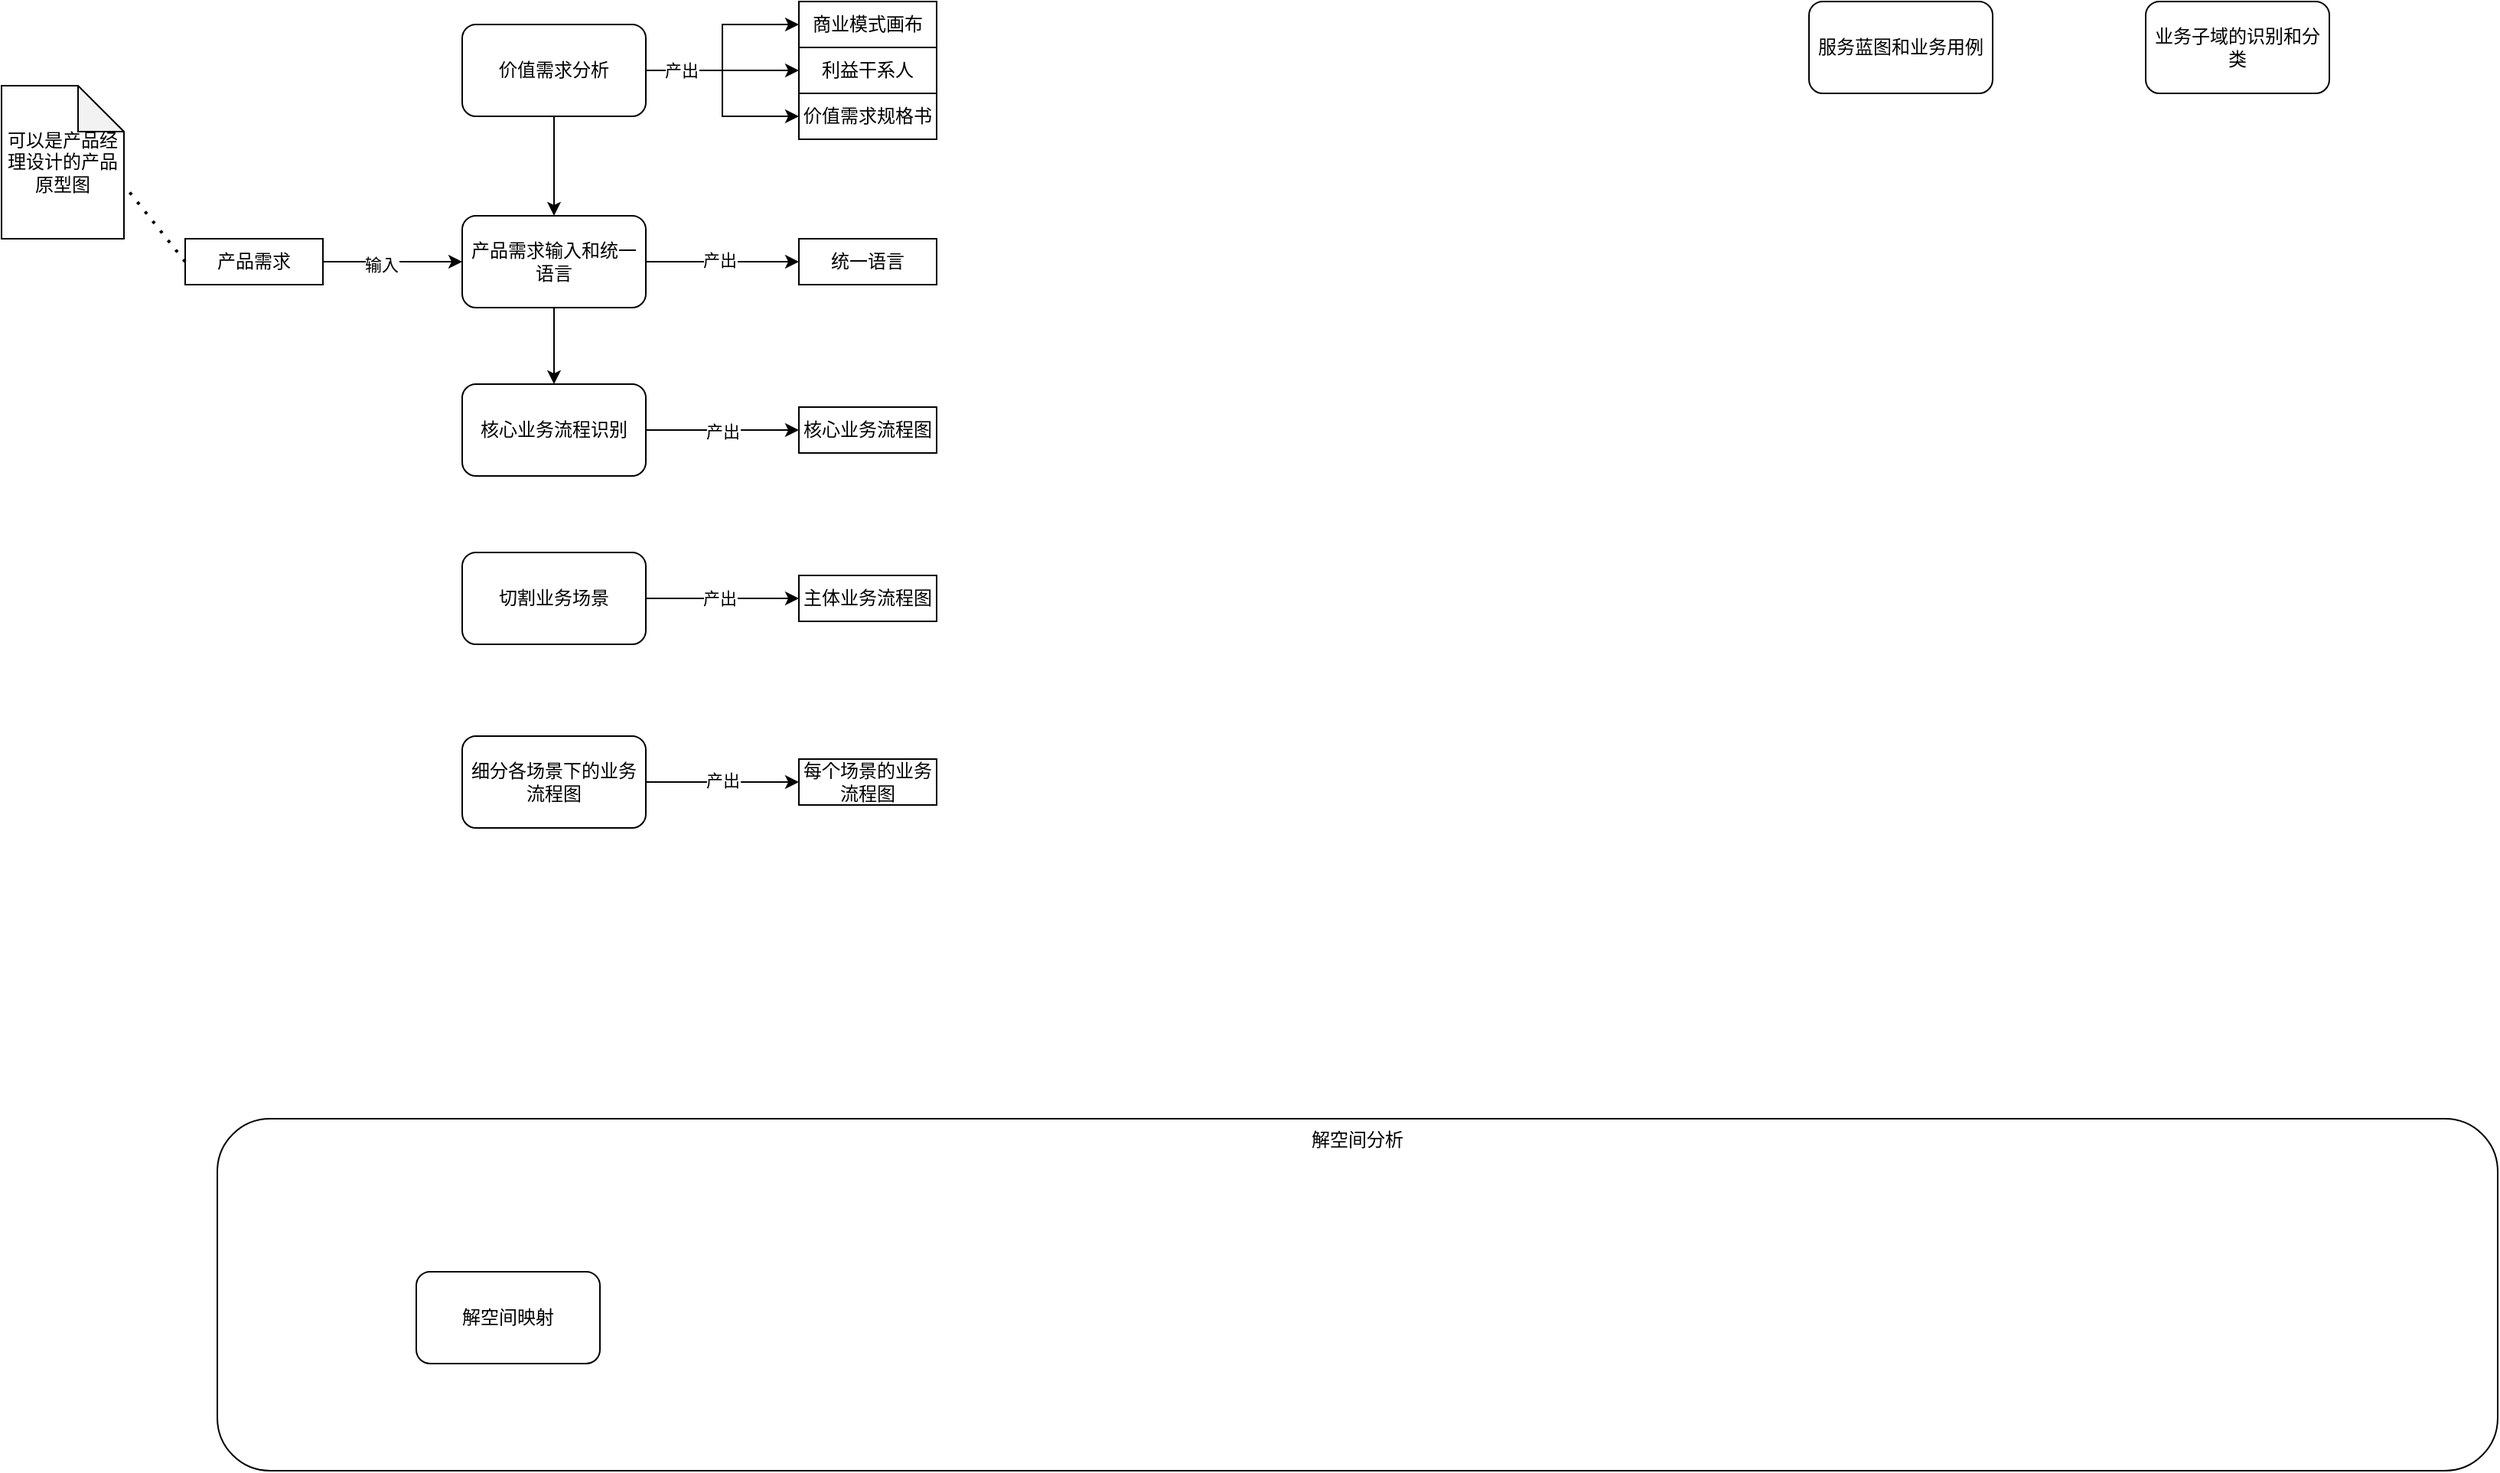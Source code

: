 <mxfile version="24.0.3" type="github" pages="4">
  <diagram id="DaOKAF2P64NM8AzB5giu" name="整体工作流程">
    <mxGraphModel dx="3085" dy="761" grid="1" gridSize="10" guides="1" tooltips="1" connect="1" arrows="1" fold="1" page="1" pageScale="1" pageWidth="827" pageHeight="1169" math="0" shadow="0">
      <root>
        <mxCell id="0" />
        <mxCell id="1" parent="0" />
        <mxCell id="7ooDU0gzFNSbUYRDUWXN-2" value="解空间分析" style="rounded=1;whiteSpace=wrap;html=1;fillColor=none;verticalAlign=top;" vertex="1" parent="1">
          <mxGeometry x="-1330" y="1100" width="1490" height="230" as="geometry" />
        </mxCell>
        <mxCell id="4rqK88k5ho2fpKFqycjD-1" value="解空间映射" style="rounded=1;whiteSpace=wrap;html=1;" vertex="1" parent="1">
          <mxGeometry x="-1200" y="1200" width="120" height="60" as="geometry" />
        </mxCell>
        <mxCell id="zIGo5X-WbKCoztDtTSZ9-14" style="edgeStyle=orthogonalEdgeStyle;rounded=0;orthogonalLoop=1;jettySize=auto;html=1;exitX=1;exitY=0.5;exitDx=0;exitDy=0;entryX=0;entryY=0.5;entryDx=0;entryDy=0;" edge="1" parent="1" source="4rqK88k5ho2fpKFqycjD-3" target="zIGo5X-WbKCoztDtTSZ9-9">
          <mxGeometry relative="1" as="geometry" />
        </mxCell>
        <mxCell id="zIGo5X-WbKCoztDtTSZ9-15" style="edgeStyle=orthogonalEdgeStyle;rounded=0;orthogonalLoop=1;jettySize=auto;html=1;exitX=1;exitY=0.5;exitDx=0;exitDy=0;entryX=0;entryY=0.5;entryDx=0;entryDy=0;" edge="1" parent="1" source="4rqK88k5ho2fpKFqycjD-3" target="zIGo5X-WbKCoztDtTSZ9-11">
          <mxGeometry relative="1" as="geometry" />
        </mxCell>
        <mxCell id="zIGo5X-WbKCoztDtTSZ9-16" style="edgeStyle=orthogonalEdgeStyle;rounded=0;orthogonalLoop=1;jettySize=auto;html=1;exitX=1;exitY=0.5;exitDx=0;exitDy=0;entryX=0;entryY=0.5;entryDx=0;entryDy=0;" edge="1" parent="1" source="4rqK88k5ho2fpKFqycjD-3" target="zIGo5X-WbKCoztDtTSZ9-12">
          <mxGeometry relative="1" as="geometry" />
        </mxCell>
        <mxCell id="zIGo5X-WbKCoztDtTSZ9-25" value="产出" style="edgeLabel;html=1;align=center;verticalAlign=middle;resizable=0;points=[];" vertex="1" connectable="0" parent="zIGo5X-WbKCoztDtTSZ9-16">
          <mxGeometry x="-0.646" relative="1" as="geometry">
            <mxPoint as="offset" />
          </mxGeometry>
        </mxCell>
        <mxCell id="zIGo5X-WbKCoztDtTSZ9-23" value="" style="edgeStyle=orthogonalEdgeStyle;rounded=0;orthogonalLoop=1;jettySize=auto;html=1;" edge="1" parent="1" source="4rqK88k5ho2fpKFqycjD-3" target="4rqK88k5ho2fpKFqycjD-5">
          <mxGeometry relative="1" as="geometry" />
        </mxCell>
        <mxCell id="4rqK88k5ho2fpKFqycjD-3" value="价值需求分析" style="rounded=1;whiteSpace=wrap;html=1;" vertex="1" parent="1">
          <mxGeometry x="-1170" y="385" width="120" height="60" as="geometry" />
        </mxCell>
        <mxCell id="zIGo5X-WbKCoztDtTSZ9-22" value="" style="edgeStyle=orthogonalEdgeStyle;rounded=0;orthogonalLoop=1;jettySize=auto;html=1;" edge="1" parent="1" source="4rqK88k5ho2fpKFqycjD-5" target="zIGo5X-WbKCoztDtTSZ9-21">
          <mxGeometry relative="1" as="geometry" />
        </mxCell>
        <mxCell id="zIGo5X-WbKCoztDtTSZ9-31" value="产出" style="edgeLabel;html=1;align=center;verticalAlign=middle;resizable=0;points=[];" vertex="1" connectable="0" parent="zIGo5X-WbKCoztDtTSZ9-22">
          <mxGeometry x="-0.04" y="1" relative="1" as="geometry">
            <mxPoint as="offset" />
          </mxGeometry>
        </mxCell>
        <mxCell id="zIGo5X-WbKCoztDtTSZ9-24" value="" style="edgeStyle=orthogonalEdgeStyle;rounded=0;orthogonalLoop=1;jettySize=auto;html=1;" edge="1" parent="1" source="4rqK88k5ho2fpKFqycjD-5" target="4rqK88k5ho2fpKFqycjD-7">
          <mxGeometry relative="1" as="geometry" />
        </mxCell>
        <mxCell id="4rqK88k5ho2fpKFqycjD-5" value="产品需求输入和统一语言" style="rounded=1;whiteSpace=wrap;html=1;" vertex="1" parent="1">
          <mxGeometry x="-1170" y="510" width="120" height="60" as="geometry" />
        </mxCell>
        <mxCell id="zIGo5X-WbKCoztDtTSZ9-30" value="" style="edgeStyle=orthogonalEdgeStyle;rounded=0;orthogonalLoop=1;jettySize=auto;html=1;" edge="1" parent="1" source="4rqK88k5ho2fpKFqycjD-7" target="zIGo5X-WbKCoztDtTSZ9-27">
          <mxGeometry relative="1" as="geometry" />
        </mxCell>
        <mxCell id="zIGo5X-WbKCoztDtTSZ9-32" value="产出" style="edgeLabel;html=1;align=center;verticalAlign=middle;resizable=0;points=[];" vertex="1" connectable="0" parent="zIGo5X-WbKCoztDtTSZ9-30">
          <mxGeometry y="-1" relative="1" as="geometry">
            <mxPoint as="offset" />
          </mxGeometry>
        </mxCell>
        <mxCell id="4rqK88k5ho2fpKFqycjD-7" value="核心业务流程识别" style="rounded=1;whiteSpace=wrap;html=1;" vertex="1" parent="1">
          <mxGeometry x="-1170" y="620" width="120" height="60" as="geometry" />
        </mxCell>
        <mxCell id="zIGo5X-WbKCoztDtTSZ9-37" value="" style="edgeStyle=orthogonalEdgeStyle;rounded=0;orthogonalLoop=1;jettySize=auto;html=1;" edge="1" parent="1" source="4rqK88k5ho2fpKFqycjD-9" target="zIGo5X-WbKCoztDtTSZ9-36">
          <mxGeometry relative="1" as="geometry" />
        </mxCell>
        <mxCell id="zIGo5X-WbKCoztDtTSZ9-38" value="产出" style="edgeLabel;html=1;align=center;verticalAlign=middle;resizable=0;points=[];" vertex="1" connectable="0" parent="zIGo5X-WbKCoztDtTSZ9-37">
          <mxGeometry y="1" relative="1" as="geometry">
            <mxPoint as="offset" />
          </mxGeometry>
        </mxCell>
        <mxCell id="4rqK88k5ho2fpKFqycjD-9" value="细分各场景下的业务流程图" style="rounded=1;whiteSpace=wrap;html=1;" vertex="1" parent="1">
          <mxGeometry x="-1170" y="850" width="120" height="60" as="geometry" />
        </mxCell>
        <mxCell id="4rqK88k5ho2fpKFqycjD-11" value="服务蓝图和业务用例" style="rounded=1;whiteSpace=wrap;html=1;" vertex="1" parent="1">
          <mxGeometry x="-290" y="370" width="120" height="60" as="geometry" />
        </mxCell>
        <mxCell id="4rqK88k5ho2fpKFqycjD-12" value="业务子域的识别和分类" style="rounded=1;whiteSpace=wrap;html=1;" vertex="1" parent="1">
          <mxGeometry x="-70" y="370" width="120" height="60" as="geometry" />
        </mxCell>
        <mxCell id="zIGo5X-WbKCoztDtTSZ9-9" value="商业模式画布" style="rounded=0;whiteSpace=wrap;html=1;" vertex="1" parent="1">
          <mxGeometry x="-950" y="370" width="90" height="30" as="geometry" />
        </mxCell>
        <mxCell id="zIGo5X-WbKCoztDtTSZ9-11" value="利益干系人" style="rounded=0;whiteSpace=wrap;html=1;" vertex="1" parent="1">
          <mxGeometry x="-950" y="400" width="90" height="30" as="geometry" />
        </mxCell>
        <mxCell id="zIGo5X-WbKCoztDtTSZ9-12" value="价值需求规格书" style="rounded=0;whiteSpace=wrap;html=1;" vertex="1" parent="1">
          <mxGeometry x="-950" y="430" width="90" height="30" as="geometry" />
        </mxCell>
        <mxCell id="zIGo5X-WbKCoztDtTSZ9-20" style="edgeStyle=orthogonalEdgeStyle;rounded=0;orthogonalLoop=1;jettySize=auto;html=1;exitX=1;exitY=0.5;exitDx=0;exitDy=0;entryX=0;entryY=0.5;entryDx=0;entryDy=0;" edge="1" parent="1" source="zIGo5X-WbKCoztDtTSZ9-17" target="4rqK88k5ho2fpKFqycjD-5">
          <mxGeometry relative="1" as="geometry" />
        </mxCell>
        <mxCell id="zIGo5X-WbKCoztDtTSZ9-26" value="输入" style="edgeLabel;html=1;align=center;verticalAlign=middle;resizable=0;points=[];" vertex="1" connectable="0" parent="zIGo5X-WbKCoztDtTSZ9-20">
          <mxGeometry x="-0.16" y="-2" relative="1" as="geometry">
            <mxPoint as="offset" />
          </mxGeometry>
        </mxCell>
        <mxCell id="zIGo5X-WbKCoztDtTSZ9-17" value="产品需求" style="rounded=0;whiteSpace=wrap;html=1;" vertex="1" parent="1">
          <mxGeometry x="-1351" y="525" width="90" height="30" as="geometry" />
        </mxCell>
        <mxCell id="zIGo5X-WbKCoztDtTSZ9-18" value="可以是产品经理设计的产品原型图" style="shape=note;whiteSpace=wrap;html=1;backgroundOutline=1;darkOpacity=0.05;" vertex="1" parent="1">
          <mxGeometry x="-1471" y="425" width="80" height="100" as="geometry" />
        </mxCell>
        <mxCell id="zIGo5X-WbKCoztDtTSZ9-19" value="" style="endArrow=none;dashed=1;html=1;dashPattern=1 3;strokeWidth=2;rounded=0;exitX=0;exitY=0.5;exitDx=0;exitDy=0;entryX=0;entryY=0;entryDx=80;entryDy=65;entryPerimeter=0;" edge="1" parent="1" source="zIGo5X-WbKCoztDtTSZ9-17" target="zIGo5X-WbKCoztDtTSZ9-18">
          <mxGeometry width="50" height="50" relative="1" as="geometry">
            <mxPoint x="-901" y="570" as="sourcePoint" />
            <mxPoint x="-851" y="520" as="targetPoint" />
          </mxGeometry>
        </mxCell>
        <mxCell id="zIGo5X-WbKCoztDtTSZ9-21" value="统一语言" style="rounded=0;whiteSpace=wrap;html=1;" vertex="1" parent="1">
          <mxGeometry x="-950" y="525" width="90" height="30" as="geometry" />
        </mxCell>
        <mxCell id="zIGo5X-WbKCoztDtTSZ9-27" value="核心业务流程图" style="rounded=0;whiteSpace=wrap;html=1;" vertex="1" parent="1">
          <mxGeometry x="-950" y="635" width="90" height="30" as="geometry" />
        </mxCell>
        <mxCell id="zIGo5X-WbKCoztDtTSZ9-34" value="" style="edgeStyle=orthogonalEdgeStyle;rounded=0;orthogonalLoop=1;jettySize=auto;html=1;" edge="1" parent="1" source="zIGo5X-WbKCoztDtTSZ9-29" target="zIGo5X-WbKCoztDtTSZ9-33">
          <mxGeometry relative="1" as="geometry" />
        </mxCell>
        <mxCell id="zIGo5X-WbKCoztDtTSZ9-35" value="产出" style="edgeLabel;html=1;align=center;verticalAlign=middle;resizable=0;points=[];" vertex="1" connectable="0" parent="zIGo5X-WbKCoztDtTSZ9-34">
          <mxGeometry x="-0.04" relative="1" as="geometry">
            <mxPoint as="offset" />
          </mxGeometry>
        </mxCell>
        <mxCell id="zIGo5X-WbKCoztDtTSZ9-29" value="切割业务场景" style="rounded=1;whiteSpace=wrap;html=1;" vertex="1" parent="1">
          <mxGeometry x="-1170" y="730" width="120" height="60" as="geometry" />
        </mxCell>
        <mxCell id="zIGo5X-WbKCoztDtTSZ9-33" value="主体业务流程图" style="rounded=0;whiteSpace=wrap;html=1;" vertex="1" parent="1">
          <mxGeometry x="-950" y="745" width="90" height="30" as="geometry" />
        </mxCell>
        <mxCell id="zIGo5X-WbKCoztDtTSZ9-36" value="每个场景的业务流程图" style="rounded=0;whiteSpace=wrap;html=1;" vertex="1" parent="1">
          <mxGeometry x="-950" y="865" width="90" height="30" as="geometry" />
        </mxCell>
      </root>
    </mxGraphModel>
  </diagram>
  <diagram id="SErr6NpG_LGxfTJQBRPE" name="价值需求分析">
    <mxGraphModel dx="1431" dy="761" grid="1" gridSize="10" guides="1" tooltips="1" connect="1" arrows="1" fold="1" page="1" pageScale="1" pageWidth="3300" pageHeight="4681" math="0" shadow="0">
      <root>
        <mxCell id="0" />
        <mxCell id="1" parent="0" />
        <mxCell id="4SD84hGySy3LTv97D7tM-1" value="" style="group" vertex="1" connectable="0" parent="1">
          <mxGeometry x="1630" y="140" width="650" height="450" as="geometry" />
        </mxCell>
        <mxCell id="zeEpGYYlEmbRYm3sEH9o-26" value="" style="group" vertex="1" connectable="0" parent="4SD84hGySy3LTv97D7tM-1">
          <mxGeometry width="130" height="323.077" as="geometry" />
        </mxCell>
        <mxCell id="zeEpGYYlEmbRYm3sEH9o-22" value="" style="rounded=0;whiteSpace=wrap;html=1;" vertex="1" parent="zeEpGYYlEmbRYm3sEH9o-26">
          <mxGeometry width="130" height="323.077" as="geometry" />
        </mxCell>
        <mxCell id="zeEpGYYlEmbRYm3sEH9o-23" value="8 重要伙伴" style="text;html=1;align=left;verticalAlign=top;whiteSpace=wrap;rounded=0;" vertex="1" parent="zeEpGYYlEmbRYm3sEH9o-26">
          <mxGeometry width="130" height="34.615" as="geometry" />
        </mxCell>
        <mxCell id="zeEpGYYlEmbRYm3sEH9o-25" value="服务中台&lt;div&gt;低代码开发平台&lt;/div&gt;" style="text;html=1;align=left;verticalAlign=top;whiteSpace=wrap;rounded=0;" vertex="1" parent="zeEpGYYlEmbRYm3sEH9o-26">
          <mxGeometry y="46.154" width="130" height="276.923" as="geometry" />
        </mxCell>
        <mxCell id="zeEpGYYlEmbRYm3sEH9o-28" value="" style="group" vertex="1" connectable="0" parent="4SD84hGySy3LTv97D7tM-1">
          <mxGeometry x="130" width="130" height="161.538" as="geometry" />
        </mxCell>
        <mxCell id="zeEpGYYlEmbRYm3sEH9o-29" value="" style="rounded=0;whiteSpace=wrap;html=1;" vertex="1" parent="zeEpGYYlEmbRYm3sEH9o-28">
          <mxGeometry width="130" height="161.538" as="geometry" />
        </mxCell>
        <mxCell id="zeEpGYYlEmbRYm3sEH9o-30" value="7 关键业务" style="text;html=1;align=left;verticalAlign=top;whiteSpace=wrap;rounded=0;" vertex="1" parent="zeEpGYYlEmbRYm3sEH9o-28">
          <mxGeometry width="130" height="34.615" as="geometry" />
        </mxCell>
        <mxCell id="zeEpGYYlEmbRYm3sEH9o-31" value="方便的进行业务系统的发布&lt;div&gt;进行一些简单的项目管理&lt;/div&gt;" style="text;html=1;align=left;verticalAlign=top;whiteSpace=wrap;rounded=0;" vertex="1" parent="zeEpGYYlEmbRYm3sEH9o-28">
          <mxGeometry y="37.278" width="130" height="124.26" as="geometry" />
        </mxCell>
        <mxCell id="zeEpGYYlEmbRYm3sEH9o-32" value="" style="group" vertex="1" connectable="0" parent="4SD84hGySy3LTv97D7tM-1">
          <mxGeometry x="520" width="130" height="323.077" as="geometry" />
        </mxCell>
        <mxCell id="zeEpGYYlEmbRYm3sEH9o-33" value="" style="rounded=0;whiteSpace=wrap;html=1;" vertex="1" parent="zeEpGYYlEmbRYm3sEH9o-32">
          <mxGeometry width="130" height="323.077" as="geometry" />
        </mxCell>
        <mxCell id="zeEpGYYlEmbRYm3sEH9o-34" value="1 客户细分" style="text;html=1;align=left;verticalAlign=top;whiteSpace=wrap;rounded=0;" vertex="1" parent="zeEpGYYlEmbRYm3sEH9o-32">
          <mxGeometry width="130" height="34.615" as="geometry" />
        </mxCell>
        <mxCell id="zeEpGYYlEmbRYm3sEH9o-35" value="各个高校使用低代码平台进行业务系统开发，并希望快速部署业务系统至运行环境的人员&lt;div&gt;&lt;br&gt;&lt;/div&gt;&lt;div&gt;公司内部使用低代码开发平台进行业务系统开发，并希望快速将业务系统部署至客户运行环境的人员&lt;/div&gt;" style="text;html=1;align=left;verticalAlign=top;whiteSpace=wrap;rounded=0;" vertex="1" parent="zeEpGYYlEmbRYm3sEH9o-32">
          <mxGeometry y="46.154" width="130" height="276.923" as="geometry" />
        </mxCell>
        <mxCell id="zeEpGYYlEmbRYm3sEH9o-36" value="" style="group" vertex="1" connectable="0" parent="4SD84hGySy3LTv97D7tM-1">
          <mxGeometry x="260" width="130" height="323.077" as="geometry" />
        </mxCell>
        <mxCell id="zeEpGYYlEmbRYm3sEH9o-37" value="" style="rounded=0;whiteSpace=wrap;html=1;" vertex="1" parent="zeEpGYYlEmbRYm3sEH9o-36">
          <mxGeometry width="130" height="323.077" as="geometry" />
        </mxCell>
        <mxCell id="zeEpGYYlEmbRYm3sEH9o-38" value="2 价值主张" style="text;html=1;align=left;verticalAlign=top;whiteSpace=wrap;rounded=0;" vertex="1" parent="zeEpGYYlEmbRYm3sEH9o-36">
          <mxGeometry width="130" height="34.615" as="geometry" />
        </mxCell>
        <mxCell id="zeEpGYYlEmbRYm3sEH9o-39" value="为业务系统部署人员打造一个方便的可持续部署平台" style="text;html=1;align=left;verticalAlign=top;whiteSpace=wrap;rounded=0;" vertex="1" parent="zeEpGYYlEmbRYm3sEH9o-36">
          <mxGeometry y="46.154" width="130" height="276.923" as="geometry" />
        </mxCell>
        <mxCell id="zeEpGYYlEmbRYm3sEH9o-40" value="" style="group" vertex="1" connectable="0" parent="4SD84hGySy3LTv97D7tM-1">
          <mxGeometry x="390" y="161.538" width="130" height="161.538" as="geometry" />
        </mxCell>
        <mxCell id="zeEpGYYlEmbRYm3sEH9o-41" value="" style="rounded=0;whiteSpace=wrap;html=1;" vertex="1" parent="zeEpGYYlEmbRYm3sEH9o-40">
          <mxGeometry width="130" height="161.538" as="geometry" />
        </mxCell>
        <mxCell id="zeEpGYYlEmbRYm3sEH9o-42" value="3 渠道通路" style="text;html=1;align=left;verticalAlign=top;whiteSpace=wrap;rounded=0;" vertex="1" parent="zeEpGYYlEmbRYm3sEH9o-40">
          <mxGeometry width="130" height="34.615" as="geometry" />
        </mxCell>
        <mxCell id="zeEpGYYlEmbRYm3sEH9o-43" value="&lt;div&gt;售前人员在客户现场进行演示、销售&lt;/div&gt;&lt;div&gt;作为公司的内部平台进行推广使用&lt;/div&gt;" style="text;html=1;align=left;verticalAlign=top;whiteSpace=wrap;rounded=0;" vertex="1" parent="zeEpGYYlEmbRYm3sEH9o-40">
          <mxGeometry y="40.385" width="130" height="121.154" as="geometry" />
        </mxCell>
        <mxCell id="zeEpGYYlEmbRYm3sEH9o-48" value="" style="group" vertex="1" connectable="0" parent="4SD84hGySy3LTv97D7tM-1">
          <mxGeometry x="390" width="130" height="161.538" as="geometry" />
        </mxCell>
        <mxCell id="zeEpGYYlEmbRYm3sEH9o-49" value="" style="rounded=0;whiteSpace=wrap;html=1;" vertex="1" parent="zeEpGYYlEmbRYm3sEH9o-48">
          <mxGeometry width="130" height="161.538" as="geometry" />
        </mxCell>
        <mxCell id="zeEpGYYlEmbRYm3sEH9o-50" value="4 客户关系" style="text;html=1;align=left;verticalAlign=top;whiteSpace=wrap;rounded=0;" vertex="1" parent="zeEpGYYlEmbRYm3sEH9o-48">
          <mxGeometry width="130" height="34.615" as="geometry" />
        </mxCell>
        <mxCell id="zeEpGYYlEmbRYm3sEH9o-51" value="售后服务支持" style="text;html=1;align=left;verticalAlign=top;whiteSpace=wrap;rounded=0;" vertex="1" parent="zeEpGYYlEmbRYm3sEH9o-48">
          <mxGeometry y="46.154" width="130" height="115.385" as="geometry" />
        </mxCell>
        <mxCell id="zeEpGYYlEmbRYm3sEH9o-52" value="" style="group" vertex="1" connectable="0" parent="4SD84hGySy3LTv97D7tM-1">
          <mxGeometry x="325" y="323.077" width="325" height="126.923" as="geometry" />
        </mxCell>
        <mxCell id="zeEpGYYlEmbRYm3sEH9o-53" value="" style="rounded=0;whiteSpace=wrap;html=1;" vertex="1" parent="zeEpGYYlEmbRYm3sEH9o-52">
          <mxGeometry width="325" height="126.923" as="geometry" />
        </mxCell>
        <mxCell id="zeEpGYYlEmbRYm3sEH9o-54" value="5 收益来源" style="text;html=1;align=left;verticalAlign=top;whiteSpace=wrap;rounded=0;" vertex="1" parent="zeEpGYYlEmbRYm3sEH9o-52">
          <mxGeometry width="325" height="34.615" as="geometry" />
        </mxCell>
        <mxCell id="zeEpGYYlEmbRYm3sEH9o-55" value="&lt;div&gt;客户购买软件所提供的服务&lt;/div&gt;&lt;div&gt;售后服务费&lt;/div&gt;" style="text;html=1;align=left;verticalAlign=top;whiteSpace=wrap;rounded=0;" vertex="1" parent="zeEpGYYlEmbRYm3sEH9o-52">
          <mxGeometry y="46.154" width="325" height="80.769" as="geometry" />
        </mxCell>
        <mxCell id="pgxpJHzPRDIW3-jlTZ3M-1" value="" style="group" vertex="1" connectable="0" parent="4SD84hGySy3LTv97D7tM-1">
          <mxGeometry x="130" y="161.538" width="130" height="161.538" as="geometry" />
        </mxCell>
        <mxCell id="pgxpJHzPRDIW3-jlTZ3M-2" value="" style="rounded=0;whiteSpace=wrap;html=1;" vertex="1" parent="pgxpJHzPRDIW3-jlTZ3M-1">
          <mxGeometry width="130" height="161.538" as="geometry" />
        </mxCell>
        <mxCell id="pgxpJHzPRDIW3-jlTZ3M-3" value="6 核心资源" style="text;html=1;align=left;verticalAlign=top;whiteSpace=wrap;rounded=0;" vertex="1" parent="pgxpJHzPRDIW3-jlTZ3M-1">
          <mxGeometry width="130" height="34.615" as="geometry" />
        </mxCell>
        <mxCell id="pgxpJHzPRDIW3-jlTZ3M-4" value="专业的管理者&lt;div&gt;敏捷的开发流程&lt;/div&gt;&lt;div&gt;优秀的开发人员&lt;/div&gt;" style="text;html=1;align=left;verticalAlign=top;whiteSpace=wrap;rounded=0;" vertex="1" parent="pgxpJHzPRDIW3-jlTZ3M-1">
          <mxGeometry y="46.154" width="130" height="115.385" as="geometry" />
        </mxCell>
        <mxCell id="pgxpJHzPRDIW3-jlTZ3M-6" value="" style="group" vertex="1" connectable="0" parent="4SD84hGySy3LTv97D7tM-1">
          <mxGeometry y="323.077" width="325" height="126.923" as="geometry" />
        </mxCell>
        <mxCell id="pgxpJHzPRDIW3-jlTZ3M-7" value="" style="rounded=0;whiteSpace=wrap;html=1;" vertex="1" parent="pgxpJHzPRDIW3-jlTZ3M-6">
          <mxGeometry width="325" height="126.923" as="geometry" />
        </mxCell>
        <mxCell id="pgxpJHzPRDIW3-jlTZ3M-8" value="9 成本结构" style="text;html=1;align=left;verticalAlign=top;whiteSpace=wrap;rounded=0;" vertex="1" parent="pgxpJHzPRDIW3-jlTZ3M-6">
          <mxGeometry width="325" height="34.615" as="geometry" />
        </mxCell>
        <mxCell id="pgxpJHzPRDIW3-jlTZ3M-9" value="人力费用&lt;div&gt;客户关系维护费用&lt;/div&gt;&lt;div&gt;硬件设施费用&lt;/div&gt;&lt;div&gt;&lt;br&gt;&lt;/div&gt;" style="text;html=1;align=left;verticalAlign=top;whiteSpace=wrap;rounded=0;" vertex="1" parent="pgxpJHzPRDIW3-jlTZ3M-6">
          <mxGeometry y="46.154" width="325" height="80.769" as="geometry" />
        </mxCell>
      </root>
    </mxGraphModel>
  </diagram>
  <diagram id="bnOlcWFqKYW7avZ2D6Il" name="核心业务流程">
    <mxGraphModel dx="1431" dy="761" grid="1" gridSize="10" guides="1" tooltips="1" connect="1" arrows="1" fold="1" page="1" pageScale="1" pageWidth="3300" pageHeight="4681" math="0" shadow="0">
      <root>
        <mxCell id="0" />
        <mxCell id="1" parent="0" />
      </root>
    </mxGraphModel>
  </diagram>
  <diagram name="领域建模" id="hsVFEAZQAEEvjb_Sa2gN">
    <mxGraphModel dx="2258" dy="1930" grid="1" gridSize="10" guides="1" tooltips="1" connect="1" arrows="1" fold="1" page="1" pageScale="1" pageWidth="827" pageHeight="1169" math="0" shadow="0">
      <root>
        <mxCell id="0" />
        <mxCell id="1" parent="0" />
        <mxCell id="-UBgynzwQVij8Gu3h8DZ-1" value="软件管理" style="shape=folder;fontStyle=1;tabWidth=110;tabHeight=30;tabPosition=left;html=1;boundedLbl=1;labelInHeader=1;container=1;collapsible=0;recursiveResize=0;whiteSpace=wrap;fillColor=none;movable=1;resizable=1;rotatable=1;deletable=1;editable=1;locked=0;connectable=1;strokeColor=#000000;align=center;" vertex="1" parent="1">
          <mxGeometry x="650" y="-720" width="761" height="650" as="geometry" />
        </mxCell>
        <mxCell id="-UBgynzwQVij8Gu3h8DZ-2" value="{&lt;br&gt;&amp;nbsp; 子系统不能成为父系统&lt;br&gt;&amp;nbsp; 父系统不能是已停用状态&lt;br&gt;&amp;nbsp; 没有父系统的系统其本身则为主分支&lt;br&gt;&amp;nbsp; 被添加的应用必须没有从属的系统&lt;br&gt;}" style="shape=note2;boundedLbl=1;whiteSpace=wrap;html=1;size=25;verticalAlign=top;align=left;fillColor=#e3c800;strokeColor=#B09500;fontColor=#000000;" vertex="1" parent="-UBgynzwQVij8Gu3h8DZ-1">
          <mxGeometry x="370" y="50" width="160" height="180" as="geometry" />
        </mxCell>
        <mxCell id="-UBgynzwQVij8Gu3h8DZ-3" value="&lt;p style=&quot;margin:0px;margin-top:4px;text-align:center;&quot;&gt;&lt;b&gt;软件系统&lt;/b&gt;&lt;/p&gt;&lt;hr size=&quot;1&quot;&gt;&lt;div style=&quot;height:2px;&quot;&gt;&lt;br&gt;&lt;/div&gt;" style="verticalAlign=top;align=left;overflow=fill;fontSize=12;fontFamily=Helvetica;html=1;whiteSpace=wrap;" vertex="1" parent="-UBgynzwQVij8Gu3h8DZ-1">
          <mxGeometry x="141" y="225" width="140" height="125" as="geometry" />
        </mxCell>
        <mxCell id="-UBgynzwQVij8Gu3h8DZ-4" value="" style="endArrow=none;startArrow=none;endFill=0;startFill=0;endSize=8;html=1;verticalAlign=bottom;dashed=1;labelBackgroundColor=none;dashPattern=10 10;rounded=0;exitX=0;exitY=0.5;exitDx=0;exitDy=0;exitPerimeter=0;entryX=0.5;entryY=0;entryDx=0;entryDy=0;" edge="1" parent="-UBgynzwQVij8Gu3h8DZ-1" source="-UBgynzwQVij8Gu3h8DZ-2" target="-UBgynzwQVij8Gu3h8DZ-3">
          <mxGeometry width="160" relative="1" as="geometry">
            <mxPoint x="223" y="570" as="sourcePoint" />
            <mxPoint x="281" y="570" as="targetPoint" />
          </mxGeometry>
        </mxCell>
        <mxCell id="-UBgynzwQVij8Gu3h8DZ-5" value="&lt;p style=&quot;margin:0px;margin-top:4px;text-align:center;&quot;&gt;&lt;b&gt;软件系统状态&lt;/b&gt;&lt;/p&gt;&lt;hr size=&quot;1&quot;&gt;&lt;div style=&quot;height:2px;&quot;&gt;&lt;/div&gt;" style="verticalAlign=top;align=left;overflow=fill;fontSize=12;fontFamily=Helvetica;html=1;whiteSpace=wrap;" vertex="1" parent="-UBgynzwQVij8Gu3h8DZ-1">
          <mxGeometry x="400" y="320" width="140" height="60" as="geometry" />
        </mxCell>
        <mxCell id="-UBgynzwQVij8Gu3h8DZ-6" value="" style="endArrow=none;html=1;edgeStyle=orthogonalEdgeStyle;rounded=0;exitX=1;exitY=0.75;exitDx=0;exitDy=0;entryX=0;entryY=0.5;entryDx=0;entryDy=0;" edge="1" parent="-UBgynzwQVij8Gu3h8DZ-1" source="-UBgynzwQVij8Gu3h8DZ-3" target="-UBgynzwQVij8Gu3h8DZ-5">
          <mxGeometry relative="1" as="geometry">
            <mxPoint x="605.5" y="679" as="sourcePoint" />
            <mxPoint x="1165.5" y="679" as="targetPoint" />
          </mxGeometry>
        </mxCell>
        <mxCell id="-UBgynzwQVij8Gu3h8DZ-7" value="0...*" style="edgeLabel;resizable=0;html=1;align=left;verticalAlign=bottom;" connectable="0" vertex="1" parent="-UBgynzwQVij8Gu3h8DZ-6">
          <mxGeometry x="-1" relative="1" as="geometry">
            <mxPoint x="4" as="offset" />
          </mxGeometry>
        </mxCell>
        <mxCell id="-UBgynzwQVij8Gu3h8DZ-8" value="1...1" style="edgeLabel;resizable=0;html=1;align=right;verticalAlign=bottom;" connectable="0" vertex="1" parent="-UBgynzwQVij8Gu3h8DZ-6">
          <mxGeometry x="1" relative="1" as="geometry">
            <mxPoint x="-6" as="offset" />
          </mxGeometry>
        </mxCell>
        <mxCell id="-UBgynzwQVij8Gu3h8DZ-9" value="- 未发布&lt;br&gt;- 已发布&lt;br&gt;- 变更中&lt;br&gt;- 已停用" style="shape=note2;boundedLbl=1;whiteSpace=wrap;html=1;size=25;verticalAlign=top;align=left;fillColor=#fad7ac;strokeColor=#b46504;" vertex="1" parent="-UBgynzwQVij8Gu3h8DZ-1">
          <mxGeometry x="600" y="370" width="120" height="110" as="geometry" />
        </mxCell>
        <mxCell id="-UBgynzwQVij8Gu3h8DZ-10" value="" style="endArrow=none;startArrow=none;endFill=0;startFill=0;endSize=8;html=1;verticalAlign=bottom;dashed=1;labelBackgroundColor=none;dashPattern=10 10;rounded=0;exitX=0;exitY=0;exitDx=0;exitDy=0;exitPerimeter=0;entryX=1;entryY=0.25;entryDx=0;entryDy=0;" edge="1" parent="-UBgynzwQVij8Gu3h8DZ-1" source="-UBgynzwQVij8Gu3h8DZ-9" target="-UBgynzwQVij8Gu3h8DZ-5">
          <mxGeometry width="160" relative="1" as="geometry">
            <mxPoint x="5" y="692" as="sourcePoint" />
            <mxPoint x="77" y="644" as="targetPoint" />
          </mxGeometry>
        </mxCell>
        <mxCell id="-UBgynzwQVij8Gu3h8DZ-11" value="系统名称" style="text;html=1;strokeColor=none;fillColor=none;align=left;verticalAlign=middle;whiteSpace=wrap;rounded=0;" vertex="1" parent="-UBgynzwQVij8Gu3h8DZ-1">
          <mxGeometry x="142" y="252" width="139" height="26" as="geometry" />
        </mxCell>
        <mxCell id="-UBgynzwQVij8Gu3h8DZ-12" value="父系统" style="text;html=1;strokeColor=none;fillColor=none;align=left;verticalAlign=middle;whiteSpace=wrap;rounded=0;" vertex="1" parent="-UBgynzwQVij8Gu3h8DZ-1">
          <mxGeometry x="142" y="279" width="139" height="26" as="geometry" />
        </mxCell>
        <mxCell id="-UBgynzwQVij8Gu3h8DZ-13" value="目标环境" style="text;html=1;strokeColor=none;fillColor=none;align=left;verticalAlign=middle;whiteSpace=wrap;rounded=0;" vertex="1" parent="-UBgynzwQVij8Gu3h8DZ-1">
          <mxGeometry x="142" y="305" width="139" height="26" as="geometry" />
        </mxCell>
        <mxCell id="-UBgynzwQVij8Gu3h8DZ-14" value="" style="endArrow=none;html=1;edgeStyle=orthogonalEdgeStyle;rounded=0;entryX=0.5;entryY=1;entryDx=0;entryDy=0;exitX=0.5;exitY=0;exitDx=0;exitDy=0;" edge="1" parent="-UBgynzwQVij8Gu3h8DZ-1" source="-UBgynzwQVij8Gu3h8DZ-17" target="-UBgynzwQVij8Gu3h8DZ-3">
          <mxGeometry relative="1" as="geometry">
            <mxPoint x="214" y="986" as="sourcePoint" />
            <mxPoint x="141" y="460" as="targetPoint" />
            <Array as="points">
              <mxPoint x="206" y="350" />
            </Array>
          </mxGeometry>
        </mxCell>
        <mxCell id="-UBgynzwQVij8Gu3h8DZ-15" value="0...1" style="edgeLabel;resizable=0;html=1;align=right;verticalAlign=bottom;" connectable="0" vertex="1" parent="-UBgynzwQVij8Gu3h8DZ-14">
          <mxGeometry x="1" relative="1" as="geometry">
            <mxPoint x="24" y="22" as="offset" />
          </mxGeometry>
        </mxCell>
        <mxCell id="-UBgynzwQVij8Gu3h8DZ-16" value="0...*" style="edgeLabel;html=1;align=center;verticalAlign=middle;resizable=0;points=[];" vertex="1" connectable="0" parent="-UBgynzwQVij8Gu3h8DZ-14">
          <mxGeometry x="-0.927" y="-2" relative="1" as="geometry">
            <mxPoint x="15" y="-9" as="offset" />
          </mxGeometry>
        </mxCell>
        <mxCell id="-UBgynzwQVij8Gu3h8DZ-17" value="&lt;p style=&quot;margin:0px;margin-top:4px;text-align:center;&quot;&gt;&lt;b style=&quot;background-color: initial;&quot;&gt;应用&lt;/b&gt;&lt;br&gt;&lt;/p&gt;&lt;hr size=&quot;1&quot;&gt;&lt;div style=&quot;height:2px;&quot;&gt;&lt;/div&gt;" style="verticalAlign=top;align=left;overflow=fill;fontSize=12;fontFamily=Helvetica;html=1;whiteSpace=wrap;" vertex="1" parent="-UBgynzwQVij8Gu3h8DZ-1">
          <mxGeometry x="141" y="430" width="130" height="68" as="geometry" />
        </mxCell>
        <mxCell id="-UBgynzwQVij8Gu3h8DZ-18" value="{&lt;br&gt;&lt;div&gt;&amp;nbsp; 应用不可重复添加&lt;/div&gt;&lt;div&gt;}&lt;/div&gt;" style="shape=note2;boundedLbl=1;whiteSpace=wrap;html=1;size=25;verticalAlign=top;align=left;fillColor=#e3c800;strokeColor=#B09500;fontColor=#000000;" vertex="1" parent="-UBgynzwQVij8Gu3h8DZ-1">
          <mxGeometry x="380" y="470" width="160" height="100" as="geometry" />
        </mxCell>
        <mxCell id="-UBgynzwQVij8Gu3h8DZ-19" value="" style="endArrow=none;startArrow=none;endFill=0;startFill=0;endSize=8;html=1;verticalAlign=bottom;dashed=1;labelBackgroundColor=none;dashPattern=10 10;rounded=0;exitX=1;exitY=0.625;exitDx=0;exitDy=0;exitPerimeter=0;entryX=0.01;entryY=0.228;entryDx=0;entryDy=0;entryPerimeter=0;" edge="1" parent="-UBgynzwQVij8Gu3h8DZ-1" source="-UBgynzwQVij8Gu3h8DZ-17" target="-UBgynzwQVij8Gu3h8DZ-18">
          <mxGeometry width="160" relative="1" as="geometry">
            <mxPoint x="310" y="510" as="sourcePoint" />
            <mxPoint x="438" y="603" as="targetPoint" />
          </mxGeometry>
        </mxCell>
        <mxCell id="-UBgynzwQVij8Gu3h8DZ-20" value="目标环境管理" style="shape=folder;fontStyle=1;tabWidth=110;tabHeight=30;tabPosition=left;html=1;boundedLbl=1;labelInHeader=1;container=1;collapsible=0;recursiveResize=0;whiteSpace=wrap;fillColor=none;movable=1;resizable=1;rotatable=1;deletable=1;editable=1;locked=0;connectable=1;strokeColor=#000000;fontColor=#000000;" vertex="1" parent="1">
          <mxGeometry x="2500" y="-20" width="610" height="790" as="geometry" />
        </mxCell>
        <mxCell id="-UBgynzwQVij8Gu3h8DZ-21" value="应用管理" style="shape=folder;fontStyle=1;tabWidth=110;tabHeight=30;tabPosition=left;html=1;boundedLbl=1;labelInHeader=1;container=1;collapsible=0;recursiveResize=0;whiteSpace=wrap;fillColor=none;movable=1;resizable=1;rotatable=1;deletable=1;editable=1;locked=0;connectable=1;strokeColor=#000000;fontColor=#000000;" vertex="1" parent="1">
          <mxGeometry x="650" y="-51" width="760" height="821" as="geometry" />
        </mxCell>
        <mxCell id="-UBgynzwQVij8Gu3h8DZ-22" value="&lt;p style=&quot;margin:0px;margin-top:4px;text-align:center;&quot;&gt;&lt;b&gt;制品&lt;/b&gt;&lt;/p&gt;&lt;hr size=&quot;1&quot;&gt;&lt;div style=&quot;height:2px;&quot;&gt;&lt;/div&gt;" style="verticalAlign=top;align=left;overflow=fill;fontSize=12;fontFamily=Helvetica;html=1;whiteSpace=wrap;" vertex="1" parent="-UBgynzwQVij8Gu3h8DZ-21">
          <mxGeometry x="200" y="536" width="140" height="60" as="geometry" />
        </mxCell>
        <mxCell id="-UBgynzwQVij8Gu3h8DZ-23" value="{&lt;br&gt;&amp;nbsp; 子应用不能成为父应用&lt;div&gt;&amp;nbsp; 子应用只能有一个父应用&lt;br&gt;&amp;nbsp; 创建应用的时候，同时也要将中台的应用创建出来，并能够将应用的菜单配置出来&lt;br&gt;}&lt;/div&gt;" style="shape=note2;boundedLbl=1;whiteSpace=wrap;html=1;size=25;verticalAlign=top;align=left;fillColor=#e3c800;strokeColor=#B09500;fontColor=#000000;" vertex="1" parent="-UBgynzwQVij8Gu3h8DZ-21">
          <mxGeometry x="431" y="521" width="160" height="150" as="geometry" />
        </mxCell>
        <mxCell id="-UBgynzwQVij8Gu3h8DZ-24" value="灵捷品台集成了中台的能力，但是中台和灵捷平台应该独立的进行演化，不能进行业务概念的耦合。&lt;div&gt;与中台中的应用，一一对应，在创建本平台的应用的时候，也要把中台中的应用创建出来，并且把该应用的菜单配置好&lt;/div&gt;" style="shape=note2;boundedLbl=1;whiteSpace=wrap;html=1;size=25;verticalAlign=top;align=left;fillColor=#fad7ac;strokeColor=#b46504;" vertex="1" parent="-UBgynzwQVij8Gu3h8DZ-21">
          <mxGeometry x="90" y="81" width="160" height="216" as="geometry" />
        </mxCell>
        <mxCell id="-UBgynzwQVij8Gu3h8DZ-25" value="子应用&lt;div&gt;子分支&lt;/div&gt;" style="edgeLabel;resizable=0;html=1;align=left;verticalAlign=bottom;" connectable="0" vertex="1" parent="-UBgynzwQVij8Gu3h8DZ-21">
          <mxGeometry x="340" y="457" as="geometry" />
        </mxCell>
        <mxCell id="-UBgynzwQVij8Gu3h8DZ-26" value="发布管理" style="shape=folder;fontStyle=1;tabWidth=110;tabHeight=30;tabPosition=left;html=1;boundedLbl=1;labelInHeader=1;container=1;collapsible=0;recursiveResize=0;whiteSpace=wrap;fillColor=none;movable=1;resizable=1;rotatable=1;deletable=1;editable=1;locked=0;connectable=1;strokeColor=#000000;fontColor=#000000;" vertex="1" parent="1">
          <mxGeometry x="1510" y="-30" width="884" height="800" as="geometry" />
        </mxCell>
        <mxCell id="-UBgynzwQVij8Gu3h8DZ-27" value="{&lt;br&gt;&amp;nbsp; 正在执行中的发布，不能再次执行&lt;br&gt;}" style="shape=note2;boundedLbl=1;whiteSpace=wrap;html=1;size=25;verticalAlign=top;align=left;fillColor=#e3c800;strokeColor=#B09500;fontColor=#000000;" vertex="1" parent="-UBgynzwQVij8Gu3h8DZ-26">
          <mxGeometry x="660" y="190" width="160" height="102" as="geometry" />
        </mxCell>
        <mxCell id="-UBgynzwQVij8Gu3h8DZ-28" value="{&lt;br&gt;&amp;nbsp; 已发布不可删除&lt;br&gt;&amp;nbsp; 中间件任务已发布不可删除、不可编辑&lt;br&gt;&amp;nbsp; 应用任务已发布后只能变更版本&lt;br&gt;}" style="shape=note2;boundedLbl=1;whiteSpace=wrap;html=1;size=25;verticalAlign=top;align=left;fillColor=#e3c800;strokeColor=#B09500;fontColor=#000000;" vertex="1" parent="-UBgynzwQVij8Gu3h8DZ-26">
          <mxGeometry x="350" y="430" width="160" height="156" as="geometry" />
        </mxCell>
        <mxCell id="-UBgynzwQVij8Gu3h8DZ-29" value="agent要单独部署，并拆分模块" style="shape=note2;boundedLbl=1;whiteSpace=wrap;html=1;size=25;verticalAlign=top;align=left;fillColor=#fad7ac;strokeColor=#b46504;" vertex="1" parent="-UBgynzwQVij8Gu3h8DZ-26">
          <mxGeometry x="240" y="640" width="120" height="90" as="geometry" />
        </mxCell>
        <mxCell id="-UBgynzwQVij8Gu3h8DZ-30" value="用户管理" style="shape=folder;fontStyle=1;tabWidth=110;tabHeight=30;tabPosition=left;html=1;boundedLbl=1;labelInHeader=1;container=1;collapsible=0;recursiveResize=0;whiteSpace=wrap;fillColor=none;movable=1;resizable=1;rotatable=1;deletable=1;editable=1;locked=0;connectable=1;strokeColor=#000000;fontColor=#000000;" vertex="1" parent="1">
          <mxGeometry x="-410" y="-590" width="810" height="455" as="geometry" />
        </mxCell>
        <mxCell id="-UBgynzwQVij8Gu3h8DZ-31" value="&lt;p style=&quot;margin:0px;margin-top:4px;text-align:center;&quot;&gt;&lt;b&gt;用户&lt;/b&gt;&lt;/p&gt;&lt;hr size=&quot;1&quot;&gt;&lt;div style=&quot;height:2px;&quot;&gt;&lt;/div&gt;" style="verticalAlign=top;align=left;overflow=fill;fontSize=12;fontFamily=Helvetica;html=1;whiteSpace=wrap;" vertex="1" parent="-UBgynzwQVij8Gu3h8DZ-30">
          <mxGeometry x="240" y="150" width="140" height="60" as="geometry" />
        </mxCell>
        <mxCell id="-UBgynzwQVij8Gu3h8DZ-32" value="项目管理" style="shape=folder;fontStyle=1;tabWidth=110;tabHeight=30;tabPosition=left;html=1;boundedLbl=1;labelInHeader=1;container=1;collapsible=0;recursiveResize=0;whiteSpace=wrap;fillColor=none;movable=1;resizable=1;rotatable=1;deletable=1;editable=1;locked=0;connectable=1;strokeColor=#000000;fontColor=#000000;" vertex="1" parent="1">
          <mxGeometry x="-410" y="-81" width="810" height="961" as="geometry" />
        </mxCell>
        <mxCell id="-UBgynzwQVij8Gu3h8DZ-33" value="{&lt;br&gt;&amp;nbsp; 项目必须有且只有一个项目经理&lt;div&gt;&amp;nbsp; 项目的开始时间不能大于结束时间&lt;br&gt;}&lt;/div&gt;" style="shape=note2;boundedLbl=1;whiteSpace=wrap;html=1;size=25;verticalAlign=top;align=left;fillColor=#e3c800;strokeColor=#B09500;fontColor=#000000;" vertex="1" parent="-UBgynzwQVij8Gu3h8DZ-32">
          <mxGeometry x="250" y="400" width="170" height="120" as="geometry" />
        </mxCell>
        <mxCell id="-UBgynzwQVij8Gu3h8DZ-34" value="&lt;p style=&quot;margin:0px;margin-top:4px;text-align:center;&quot;&gt;&lt;b&gt;制品&lt;/b&gt;&lt;/p&gt;&lt;hr size=&quot;1&quot;&gt;&lt;div style=&quot;height:2px;&quot;&gt;&lt;/div&gt;" style="verticalAlign=top;align=left;overflow=fill;fontSize=12;fontFamily=Helvetica;html=1;whiteSpace=wrap;" vertex="1" parent="-UBgynzwQVij8Gu3h8DZ-32">
          <mxGeometry x="640" y="581" width="140" height="60" as="geometry" />
        </mxCell>
        <mxCell id="-UBgynzwQVij8Gu3h8DZ-35" value="&lt;p style=&quot;margin:0px;margin-top:4px;text-align:center;&quot;&gt;&lt;b&gt;需求&lt;/b&gt;&lt;/p&gt;&lt;hr size=&quot;1&quot;&gt;&lt;div style=&quot;height:2px;&quot;&gt;&lt;/div&gt;" style="verticalAlign=top;align=left;overflow=fill;fontSize=12;fontFamily=Helvetica;html=1;whiteSpace=wrap;" vertex="1" parent="-UBgynzwQVij8Gu3h8DZ-32">
          <mxGeometry x="330" y="581" width="140" height="60" as="geometry" />
        </mxCell>
        <mxCell id="-UBgynzwQVij8Gu3h8DZ-36" value="" style="endArrow=none;html=1;edgeStyle=orthogonalEdgeStyle;rounded=0;exitX=1;exitY=0.75;exitDx=0;exitDy=0;entryX=0;entryY=0.75;entryDx=0;entryDy=0;entryPerimeter=0;" edge="1" parent="-UBgynzwQVij8Gu3h8DZ-32" source="-UBgynzwQVij8Gu3h8DZ-35" target="-UBgynzwQVij8Gu3h8DZ-34">
          <mxGeometry relative="1" as="geometry">
            <mxPoint x="605" y="490" as="sourcePoint" />
            <mxPoint x="653" y="605" as="targetPoint" />
          </mxGeometry>
        </mxCell>
        <mxCell id="-UBgynzwQVij8Gu3h8DZ-37" value="0..1" style="edgeLabel;resizable=0;html=1;align=right;verticalAlign=bottom;" connectable="0" vertex="1" parent="-UBgynzwQVij8Gu3h8DZ-36">
          <mxGeometry x="1" relative="1" as="geometry">
            <mxPoint x="-5" as="offset" />
          </mxGeometry>
        </mxCell>
        <mxCell id="-UBgynzwQVij8Gu3h8DZ-38" value="0...*" style="edgeLabel;html=1;align=center;verticalAlign=middle;resizable=0;points=[];" vertex="1" connectable="0" parent="-UBgynzwQVij8Gu3h8DZ-36">
          <mxGeometry x="-0.842" y="1" relative="1" as="geometry">
            <mxPoint x="-2" y="-9" as="offset" />
          </mxGeometry>
        </mxCell>
        <mxCell id="-UBgynzwQVij8Gu3h8DZ-39" value="&lt;div&gt;&amp;lt;&amp;lt;value&amp;gt;&amp;gt;&lt;/div&gt;&amp;lt;&amp;lt;enumeration&amp;gt;&amp;gt;&lt;br&gt;&lt;b&gt;项目类型&lt;/b&gt;" style="swimlane;fontStyle=0;align=center;verticalAlign=top;childLayout=stackLayout;horizontal=1;startSize=59;horizontalStack=0;resizeParent=1;resizeParentMax=0;resizeLast=0;collapsible=0;marginBottom=0;html=1;whiteSpace=wrap;" vertex="1" parent="-UBgynzwQVij8Gu3h8DZ-32">
          <mxGeometry x="130" y="211" width="140" height="120" as="geometry" />
        </mxCell>
        <mxCell id="-UBgynzwQVij8Gu3h8DZ-40" value="低代码&lt;div&gt;前台工程&lt;/div&gt;&lt;div&gt;&lt;br&gt;&lt;/div&gt;" style="text;html=1;strokeColor=none;fillColor=none;align=left;verticalAlign=middle;spacingLeft=4;spacingRight=4;overflow=hidden;rotatable=0;points=[[0,0.5],[1,0.5]];portConstraint=eastwest;whiteSpace=wrap;" vertex="1" parent="-UBgynzwQVij8Gu3h8DZ-39">
          <mxGeometry y="59" width="140" height="61" as="geometry" />
        </mxCell>
        <mxCell id="-UBgynzwQVij8Gu3h8DZ-41" value="&lt;div&gt;&amp;lt;&amp;lt;value&amp;gt;&amp;gt;&lt;/div&gt;&amp;lt;&amp;lt;enumeration&amp;gt;&amp;gt;&lt;br&gt;&lt;b&gt;项目状态&lt;/b&gt;" style="swimlane;fontStyle=0;align=center;verticalAlign=top;childLayout=stackLayout;horizontal=1;startSize=59;horizontalStack=0;resizeParent=1;resizeParentMax=0;resizeLast=0;collapsible=0;marginBottom=0;html=1;whiteSpace=wrap;" vertex="1" parent="-UBgynzwQVij8Gu3h8DZ-32">
          <mxGeometry x="300" y="211" width="140" height="120" as="geometry" />
        </mxCell>
        <mxCell id="-UBgynzwQVij8Gu3h8DZ-42" value="&lt;div&gt;- 进行中&lt;br&gt;- 已关闭&lt;br&gt;- 挂起&lt;br&gt;- 未启动&lt;br&gt;&lt;/div&gt;" style="text;html=1;strokeColor=none;fillColor=none;align=left;verticalAlign=middle;spacingLeft=4;spacingRight=4;overflow=hidden;rotatable=0;points=[[0,0.5],[1,0.5]];portConstraint=eastwest;whiteSpace=wrap;" vertex="1" parent="-UBgynzwQVij8Gu3h8DZ-41">
          <mxGeometry y="59" width="140" height="61" as="geometry" />
        </mxCell>
        <mxCell id="-UBgynzwQVij8Gu3h8DZ-43" value="{&lt;br&gt;&amp;nbsp; 制品的名称+版本号&lt;span style=&quot;background-color: initial;&quot;&gt;不可重复&lt;/span&gt;&lt;div&gt;&amp;nbsp; 已经被添加到应用当中的制品不可被删除&lt;/div&gt;&lt;div&gt;&amp;nbsp; 制品的包，要存储在指定的目录下，例如agileleap/usims/dorms/1.0.json&lt;/div&gt;&lt;div&gt;&amp;nbsp; &amp;nbsp;发行包不可修改&lt;/div&gt;&lt;div&gt;&amp;nbsp; &amp;nbsp;名称和版本号不可修改&lt;/div&gt;&lt;div&gt;&amp;nbsp; &amp;nbsp;打包时间不可修改&lt;br&gt;}&lt;/div&gt;" style="shape=note2;boundedLbl=1;whiteSpace=wrap;html=1;size=25;verticalAlign=top;align=left;fillColor=#e3c800;strokeColor=#B09500;fontColor=#000000;" vertex="1" parent="-UBgynzwQVij8Gu3h8DZ-32">
          <mxGeometry x="590" y="691" width="170" height="230" as="geometry" />
        </mxCell>
        <mxCell id="-UBgynzwQVij8Gu3h8DZ-44" value="" style="endArrow=none;startArrow=none;endFill=0;startFill=0;endSize=8;html=1;verticalAlign=bottom;dashed=1;labelBackgroundColor=none;dashPattern=10 10;rounded=0;exitX=0.25;exitY=1;exitDx=0;exitDy=0;entryX=0.5;entryY=0;entryDx=0;entryDy=0;entryPerimeter=0;" edge="1" parent="-UBgynzwQVij8Gu3h8DZ-32" source="-UBgynzwQVij8Gu3h8DZ-34" target="-UBgynzwQVij8Gu3h8DZ-43">
          <mxGeometry width="160" relative="1" as="geometry">
            <mxPoint x="965" y="1251" as="sourcePoint" />
            <mxPoint x="925" y="1281" as="targetPoint" />
          </mxGeometry>
        </mxCell>
        <mxCell id="-UBgynzwQVij8Gu3h8DZ-45" value="制品当中存在菜单相关信息" style="shape=note2;boundedLbl=1;whiteSpace=wrap;html=1;size=25;verticalAlign=top;align=left;fillColor=#fad7ac;strokeColor=#b46504;" vertex="1" parent="-UBgynzwQVij8Gu3h8DZ-32">
          <mxGeometry x="260" y="701" width="160" height="80" as="geometry" />
        </mxCell>
        <mxCell id="-UBgynzwQVij8Gu3h8DZ-46" value="" style="endArrow=none;startArrow=none;endFill=0;startFill=0;endSize=8;html=1;verticalAlign=bottom;dashed=1;labelBackgroundColor=none;dashPattern=10 10;rounded=0;exitX=0;exitY=1;exitDx=0;exitDy=0;entryX=0.5;entryY=0;entryDx=0;entryDy=0;entryPerimeter=0;" edge="1" parent="-UBgynzwQVij8Gu3h8DZ-32" source="-UBgynzwQVij8Gu3h8DZ-34" target="-UBgynzwQVij8Gu3h8DZ-45">
          <mxGeometry width="160" relative="1" as="geometry">
            <mxPoint x="650" y="651" as="sourcePoint" />
            <mxPoint x="585" y="711" as="targetPoint" />
          </mxGeometry>
        </mxCell>
        <mxCell id="-UBgynzwQVij8Gu3h8DZ-47" value="&lt;p style=&quot;margin:0px;margin-top:4px;text-align:center;&quot;&gt;&lt;b&gt;&amp;lt;&amp;lt;aggregateroot&amp;gt;&amp;gt;&lt;/b&gt;&lt;/p&gt;&lt;p style=&quot;margin:0px;margin-top:4px;text-align:center;&quot;&gt;&lt;b&gt;项目&lt;/b&gt;&lt;/p&gt;&lt;hr size=&quot;1&quot;&gt;&lt;div style=&quot;height:2px;&quot;&gt;&lt;/div&gt;" style="verticalAlign=top;align=left;overflow=fill;fontSize=12;fontFamily=Helvetica;html=1;whiteSpace=wrap;" vertex="1" parent="1">
          <mxGeometry x="80" y="309" width="140" height="101" as="geometry" />
        </mxCell>
        <mxCell id="-UBgynzwQVij8Gu3h8DZ-48" value="&lt;p style=&quot;margin:0px;margin-top:4px;text-align:center;&quot;&gt;&lt;b&gt;发布&lt;/b&gt;&lt;/p&gt;&lt;hr size=&quot;1&quot;&gt;&lt;div style=&quot;height:2px;&quot;&gt;&lt;/div&gt;" style="verticalAlign=top;align=left;overflow=fill;fontSize=12;fontFamily=Helvetica;html=1;whiteSpace=wrap;" vertex="1" parent="1">
          <mxGeometry x="2019" y="69" width="140" height="60" as="geometry" />
        </mxCell>
        <mxCell id="-UBgynzwQVij8Gu3h8DZ-49" value="&lt;p style=&quot;margin:0px;margin-top:4px;text-align:center;&quot;&gt;&lt;b&gt;目标环境&lt;/b&gt;&lt;/p&gt;&lt;hr size=&quot;1&quot;&gt;&lt;div style=&quot;height:2px;&quot;&gt;&lt;/div&gt;" style="verticalAlign=top;align=left;overflow=fill;fontSize=12;fontFamily=Helvetica;html=1;whiteSpace=wrap;" vertex="1" parent="1">
          <mxGeometry x="2620" y="225" width="140" height="86" as="geometry" />
        </mxCell>
        <mxCell id="-UBgynzwQVij8Gu3h8DZ-50" value="" style="endArrow=none;html=1;edgeStyle=orthogonalEdgeStyle;rounded=0;entryX=1;entryY=0.25;entryDx=0;entryDy=0;exitX=0.75;exitY=0;exitDx=0;exitDy=0;" edge="1" parent="1" source="-UBgynzwQVij8Gu3h8DZ-47" target="-UBgynzwQVij8Gu3h8DZ-31">
          <mxGeometry relative="1" as="geometry">
            <mxPoint x="310" y="595" as="sourcePoint" />
            <mxPoint x="310" y="480" as="targetPoint" />
            <Array as="points">
              <mxPoint x="185" y="260" />
              <mxPoint x="315" y="260" />
              <mxPoint x="315" y="-425" />
            </Array>
          </mxGeometry>
        </mxCell>
        <mxCell id="-UBgynzwQVij8Gu3h8DZ-51" value="0...1" style="edgeLabel;resizable=0;html=1;align=left;verticalAlign=bottom;" connectable="0" vertex="1" parent="-UBgynzwQVij8Gu3h8DZ-50">
          <mxGeometry x="-1" relative="1" as="geometry">
            <mxPoint x="4" y="-5" as="offset" />
          </mxGeometry>
        </mxCell>
        <mxCell id="-UBgynzwQVij8Gu3h8DZ-52" value="1...1" style="edgeLabel;resizable=0;html=1;align=right;verticalAlign=bottom;" connectable="0" vertex="1" parent="-UBgynzwQVij8Gu3h8DZ-50">
          <mxGeometry x="1" relative="1" as="geometry">
            <mxPoint x="30" as="offset" />
          </mxGeometry>
        </mxCell>
        <mxCell id="-UBgynzwQVij8Gu3h8DZ-53" value="项目经理" style="edgeLabel;html=1;align=center;verticalAlign=middle;resizable=0;points=[];" vertex="1" connectable="0" parent="-UBgynzwQVij8Gu3h8DZ-50">
          <mxGeometry x="0.844" y="1" relative="1" as="geometry">
            <mxPoint x="-18" y="-11" as="offset" />
          </mxGeometry>
        </mxCell>
        <mxCell id="-UBgynzwQVij8Gu3h8DZ-54" value="" style="endArrow=none;html=1;edgeStyle=orthogonalEdgeStyle;rounded=0;entryX=1;entryY=0.75;entryDx=0;entryDy=0;exitX=0.5;exitY=0;exitDx=0;exitDy=0;" edge="1" parent="1" source="-UBgynzwQVij8Gu3h8DZ-47" target="-UBgynzwQVij8Gu3h8DZ-31">
          <mxGeometry relative="1" as="geometry">
            <mxPoint x="335" y="320" as="sourcePoint" />
            <mxPoint x="335" y="230" as="targetPoint" />
            <Array as="points">
              <mxPoint x="150" y="-395" />
            </Array>
          </mxGeometry>
        </mxCell>
        <mxCell id="-UBgynzwQVij8Gu3h8DZ-55" value="0...*" style="edgeLabel;resizable=0;html=1;align=left;verticalAlign=bottom;" connectable="0" vertex="1" parent="-UBgynzwQVij8Gu3h8DZ-54">
          <mxGeometry x="-1" relative="1" as="geometry">
            <mxPoint x="6" y="-4" as="offset" />
          </mxGeometry>
        </mxCell>
        <mxCell id="-UBgynzwQVij8Gu3h8DZ-56" value="0...*" style="edgeLabel;resizable=0;html=1;align=right;verticalAlign=bottom;" connectable="0" vertex="1" parent="-UBgynzwQVij8Gu3h8DZ-54">
          <mxGeometry x="1" relative="1" as="geometry">
            <mxPoint x="30" as="offset" />
          </mxGeometry>
        </mxCell>
        <mxCell id="-UBgynzwQVij8Gu3h8DZ-57" value="项目成员" style="edgeLabel;html=1;align=center;verticalAlign=middle;resizable=0;points=[];" vertex="1" connectable="0" parent="-UBgynzwQVij8Gu3h8DZ-54">
          <mxGeometry x="0.844" y="1" relative="1" as="geometry">
            <mxPoint x="7" y="-11" as="offset" />
          </mxGeometry>
        </mxCell>
        <mxCell id="-UBgynzwQVij8Gu3h8DZ-58" value="&lt;p style=&quot;margin:0px;margin-top:4px;text-align:center;&quot;&gt;&lt;b&gt;命名空间&lt;/b&gt;&lt;/p&gt;&lt;hr size=&quot;1&quot;&gt;&lt;div style=&quot;height:2px;&quot;&gt;&lt;/div&gt;" style="verticalAlign=top;align=left;overflow=fill;fontSize=12;fontFamily=Helvetica;html=1;whiteSpace=wrap;" vertex="1" parent="1">
          <mxGeometry x="2620" y="65" width="140" height="76" as="geometry" />
        </mxCell>
        <mxCell id="-UBgynzwQVij8Gu3h8DZ-59" value="" style="endArrow=none;html=1;edgeStyle=orthogonalEdgeStyle;rounded=0;exitX=1;exitY=0.25;exitDx=0;exitDy=0;dashed=1;entryX=1;entryY=0.25;entryDx=0;entryDy=0;" edge="1" parent="1" source="-UBgynzwQVij8Gu3h8DZ-3" target="-UBgynzwQVij8Gu3h8DZ-49">
          <mxGeometry relative="1" as="geometry">
            <mxPoint x="1808" y="-101" as="sourcePoint" />
            <mxPoint x="2086" y="54" as="targetPoint" />
            <Array as="points">
              <mxPoint x="931" y="-290" />
              <mxPoint x="2830" y="-290" />
              <mxPoint x="2830" y="246" />
            </Array>
          </mxGeometry>
        </mxCell>
        <mxCell id="-UBgynzwQVij8Gu3h8DZ-60" value="0...1" style="edgeLabel;html=1;align=center;verticalAlign=middle;resizable=0;points=[];" vertex="1" connectable="0" parent="-UBgynzwQVij8Gu3h8DZ-59">
          <mxGeometry x="0.952" y="1" relative="1" as="geometry">
            <mxPoint x="-44" y="-12" as="offset" />
          </mxGeometry>
        </mxCell>
        <mxCell id="-UBgynzwQVij8Gu3h8DZ-61" value="&lt;p style=&quot;margin:0px;margin-top:4px;text-align:center;&quot;&gt;&lt;b&gt;&amp;lt;&amp;lt;aggregateroot&amp;gt;&amp;gt;&lt;/b&gt;&lt;b&gt;&lt;br&gt;&lt;/b&gt;&lt;/p&gt;&lt;p style=&quot;margin:0px;margin-top:4px;text-align:center;&quot;&gt;&lt;b&gt;应用&lt;/b&gt;&lt;/p&gt;&lt;hr size=&quot;1&quot;&gt;&lt;div style=&quot;height:2px;&quot;&gt;&lt;/div&gt;" style="verticalAlign=top;align=left;overflow=fill;fontSize=12;fontFamily=Helvetica;html=1;whiteSpace=wrap;" vertex="1" parent="1">
          <mxGeometry x="855" y="326" width="130" height="68" as="geometry" />
        </mxCell>
        <mxCell id="-UBgynzwQVij8Gu3h8DZ-62" value="" style="endArrow=none;html=1;edgeStyle=orthogonalEdgeStyle;rounded=0;entryX=1;entryY=0.5;entryDx=0;entryDy=0;exitX=0;exitY=0.25;exitDx=0;exitDy=0;" edge="1" parent="1" source="-UBgynzwQVij8Gu3h8DZ-3" target="-UBgynzwQVij8Gu3h8DZ-47">
          <mxGeometry relative="1" as="geometry">
            <mxPoint x="460" y="-290" as="sourcePoint" />
            <mxPoint x="430" y="270" as="targetPoint" />
            <Array as="points">
              <mxPoint x="480" y="-464" />
              <mxPoint x="480" y="354" />
              <mxPoint x="220" y="354" />
            </Array>
          </mxGeometry>
        </mxCell>
        <mxCell id="-UBgynzwQVij8Gu3h8DZ-63" value="0...1" style="edgeLabel;resizable=0;html=1;align=left;verticalAlign=bottom;" connectable="0" vertex="1" parent="-UBgynzwQVij8Gu3h8DZ-62">
          <mxGeometry x="-1" relative="1" as="geometry">
            <mxPoint x="-29" y="-4" as="offset" />
          </mxGeometry>
        </mxCell>
        <mxCell id="-UBgynzwQVij8Gu3h8DZ-64" value="0...*" style="edgeLabel;resizable=0;html=1;align=right;verticalAlign=bottom;" connectable="0" vertex="1" parent="-UBgynzwQVij8Gu3h8DZ-62">
          <mxGeometry x="1" relative="1" as="geometry">
            <mxPoint x="28" y="-4" as="offset" />
          </mxGeometry>
        </mxCell>
        <mxCell id="-UBgynzwQVij8Gu3h8DZ-65" value="" style="endArrow=none;html=1;edgeStyle=orthogonalEdgeStyle;rounded=0;entryX=1;entryY=0.75;entryDx=0;entryDy=0;exitX=-0.009;exitY=0.875;exitDx=0;exitDy=0;exitPerimeter=0;" edge="1" parent="1" source="-UBgynzwQVij8Gu3h8DZ-61" target="-UBgynzwQVij8Gu3h8DZ-47">
          <mxGeometry relative="1" as="geometry">
            <mxPoint x="720" y="92" as="sourcePoint" />
            <mxPoint x="440" y="335" as="targetPoint" />
            <Array as="points" />
          </mxGeometry>
        </mxCell>
        <mxCell id="-UBgynzwQVij8Gu3h8DZ-66" value="0...*" style="edgeLabel;resizable=0;html=1;align=right;verticalAlign=bottom;" connectable="0" vertex="1" parent="-UBgynzwQVij8Gu3h8DZ-65">
          <mxGeometry x="1" relative="1" as="geometry">
            <mxPoint x="28" as="offset" />
          </mxGeometry>
        </mxCell>
        <mxCell id="-UBgynzwQVij8Gu3h8DZ-67" value="0...1" style="edgeLabel;html=1;align=center;verticalAlign=middle;resizable=0;points=[];" vertex="1" connectable="0" parent="-UBgynzwQVij8Gu3h8DZ-65">
          <mxGeometry x="-0.927" y="-2" relative="1" as="geometry">
            <mxPoint x="1" y="-8" as="offset" />
          </mxGeometry>
        </mxCell>
        <mxCell id="-UBgynzwQVij8Gu3h8DZ-68" value="" style="endArrow=none;startArrow=none;endFill=0;startFill=0;endSize=8;html=1;verticalAlign=bottom;dashed=1;labelBackgroundColor=none;dashPattern=10 10;rounded=0;exitX=0;exitY=0.25;exitDx=0;exitDy=0;entryX=0;entryY=0;entryDx=170;entryDy=25;entryPerimeter=0;" edge="1" parent="1" source="-UBgynzwQVij8Gu3h8DZ-47" target="-UBgynzwQVij8Gu3h8DZ-33">
          <mxGeometry width="160" relative="1" as="geometry">
            <mxPoint x="946" y="175" as="sourcePoint" />
            <mxPoint x="820" y="339" as="targetPoint" />
          </mxGeometry>
        </mxCell>
        <mxCell id="-UBgynzwQVij8Gu3h8DZ-69" value="" style="endArrow=none;startArrow=none;endFill=0;startFill=0;endSize=8;html=1;verticalAlign=bottom;dashed=1;labelBackgroundColor=none;dashPattern=10 10;rounded=0;exitX=0.5;exitY=1;exitDx=0;exitDy=0;exitPerimeter=0;entryX=0;entryY=0;entryDx=0;entryDy=0;" edge="1" parent="1" source="-UBgynzwQVij8Gu3h8DZ-24" target="-UBgynzwQVij8Gu3h8DZ-61">
          <mxGeometry width="160" relative="1" as="geometry">
            <mxPoint x="1103" y="405" as="sourcePoint" />
            <mxPoint x="1040" y="385" as="targetPoint" />
          </mxGeometry>
        </mxCell>
        <mxCell id="-UBgynzwQVij8Gu3h8DZ-70" value="&lt;p style=&quot;margin:0px;margin-top:4px;text-align:center;&quot;&gt;&lt;b&gt;数据源&lt;/b&gt;&lt;/p&gt;&lt;hr size=&quot;1&quot;&gt;&lt;div style=&quot;height:2px;&quot;&gt;&lt;/div&gt;" style="verticalAlign=top;align=left;overflow=fill;fontSize=12;fontFamily=Helvetica;html=1;whiteSpace=wrap;" vertex="1" parent="1">
          <mxGeometry x="2620" y="365" width="140" height="60" as="geometry" />
        </mxCell>
        <mxCell id="-UBgynzwQVij8Gu3h8DZ-71" value="" style="endArrow=none;html=1;edgeStyle=orthogonalEdgeStyle;rounded=0;exitX=0.5;exitY=1;exitDx=0;exitDy=0;" edge="1" parent="1" source="-UBgynzwQVij8Gu3h8DZ-49">
          <mxGeometry relative="1" as="geometry">
            <mxPoint x="2610" y="475" as="sourcePoint" />
            <mxPoint x="2690" y="365" as="targetPoint" />
          </mxGeometry>
        </mxCell>
        <mxCell id="-UBgynzwQVij8Gu3h8DZ-72" value="1...1" style="edgeLabel;resizable=0;html=1;align=left;verticalAlign=bottom;" connectable="0" vertex="1" parent="-UBgynzwQVij8Gu3h8DZ-71">
          <mxGeometry x="-1" relative="1" as="geometry">
            <mxPoint x="-28" y="20" as="offset" />
          </mxGeometry>
        </mxCell>
        <mxCell id="-UBgynzwQVij8Gu3h8DZ-73" value="0...*" style="edgeLabel;resizable=0;html=1;align=right;verticalAlign=bottom;" connectable="0" vertex="1" parent="-UBgynzwQVij8Gu3h8DZ-71">
          <mxGeometry x="1" relative="1" as="geometry">
            <mxPoint x="-6" as="offset" />
          </mxGeometry>
        </mxCell>
        <mxCell id="-UBgynzwQVij8Gu3h8DZ-74" value="" style="endArrow=none;html=1;edgeStyle=orthogonalEdgeStyle;rounded=0;exitX=0.5;exitY=1;exitDx=0;exitDy=0;entryX=0.5;entryY=0;entryDx=0;entryDy=0;" edge="1" parent="1" source="-UBgynzwQVij8Gu3h8DZ-58" target="-UBgynzwQVij8Gu3h8DZ-49">
          <mxGeometry relative="1" as="geometry">
            <mxPoint x="2689.5" y="135" as="sourcePoint" />
            <mxPoint x="2689.5" y="215" as="targetPoint" />
          </mxGeometry>
        </mxCell>
        <mxCell id="-UBgynzwQVij8Gu3h8DZ-75" value="0...*" style="edgeLabel;resizable=0;html=1;align=left;verticalAlign=bottom;" connectable="0" vertex="1" parent="-UBgynzwQVij8Gu3h8DZ-74">
          <mxGeometry x="-1" relative="1" as="geometry">
            <mxPoint x="-28" y="20" as="offset" />
          </mxGeometry>
        </mxCell>
        <mxCell id="-UBgynzwQVij8Gu3h8DZ-76" value="1...1" style="edgeLabel;resizable=0;html=1;align=right;verticalAlign=bottom;" connectable="0" vertex="1" parent="-UBgynzwQVij8Gu3h8DZ-74">
          <mxGeometry x="1" relative="1" as="geometry">
            <mxPoint x="-6" as="offset" />
          </mxGeometry>
        </mxCell>
        <mxCell id="-UBgynzwQVij8Gu3h8DZ-77" value="&lt;p style=&quot;margin:0px;margin-top:4px;text-align:center;&quot;&gt;&lt;b&gt;数据源类型&lt;/b&gt;&lt;/p&gt;&lt;hr size=&quot;1&quot;&gt;&lt;div style=&quot;height:2px;&quot;&gt;&lt;/div&gt;" style="verticalAlign=top;align=left;overflow=fill;fontSize=12;fontFamily=Helvetica;html=1;whiteSpace=wrap;" vertex="1" parent="1">
          <mxGeometry x="2620" y="485" width="140" height="60" as="geometry" />
        </mxCell>
        <mxCell id="-UBgynzwQVij8Gu3h8DZ-78" value="- oracle&lt;br&gt;- mysql" style="shape=note2;boundedLbl=1;whiteSpace=wrap;html=1;size=25;verticalAlign=top;align=left;fillColor=#fad7ac;strokeColor=#b46504;" vertex="1" parent="1">
          <mxGeometry x="2880" y="545" width="120" height="90" as="geometry" />
        </mxCell>
        <mxCell id="-UBgynzwQVij8Gu3h8DZ-79" value="" style="endArrow=none;startArrow=none;endFill=0;startFill=0;endSize=8;html=1;verticalAlign=bottom;dashed=1;labelBackgroundColor=none;dashPattern=10 10;rounded=0;entryX=1;entryY=0.25;entryDx=0;entryDy=0;exitX=0;exitY=0.267;exitDx=0;exitDy=0;exitPerimeter=0;" edge="1" parent="1" source="-UBgynzwQVij8Gu3h8DZ-78" target="-UBgynzwQVij8Gu3h8DZ-77">
          <mxGeometry width="160" relative="1" as="geometry">
            <mxPoint x="2840" y="570" as="sourcePoint" />
            <mxPoint x="2770" y="510" as="targetPoint" />
          </mxGeometry>
        </mxCell>
        <mxCell id="-UBgynzwQVij8Gu3h8DZ-80" value="" style="endArrow=none;html=1;edgeStyle=orthogonalEdgeStyle;rounded=0;exitX=0.5;exitY=1;exitDx=0;exitDy=0;entryX=0.5;entryY=0;entryDx=0;entryDy=0;" edge="1" parent="1" source="-UBgynzwQVij8Gu3h8DZ-70" target="-UBgynzwQVij8Gu3h8DZ-77">
          <mxGeometry relative="1" as="geometry">
            <mxPoint x="2800" y="440" as="sourcePoint" />
            <mxPoint x="2800" y="520" as="targetPoint" />
          </mxGeometry>
        </mxCell>
        <mxCell id="-UBgynzwQVij8Gu3h8DZ-81" value="0...*" style="edgeLabel;resizable=0;html=1;align=left;verticalAlign=bottom;" connectable="0" vertex="1" parent="-UBgynzwQVij8Gu3h8DZ-80">
          <mxGeometry x="-1" relative="1" as="geometry">
            <mxPoint x="-28" y="20" as="offset" />
          </mxGeometry>
        </mxCell>
        <mxCell id="-UBgynzwQVij8Gu3h8DZ-82" value="1..1" style="edgeLabel;resizable=0;html=1;align=right;verticalAlign=bottom;" connectable="0" vertex="1" parent="-UBgynzwQVij8Gu3h8DZ-80">
          <mxGeometry x="1" relative="1" as="geometry">
            <mxPoint x="-6" as="offset" />
          </mxGeometry>
        </mxCell>
        <mxCell id="-UBgynzwQVij8Gu3h8DZ-83" value="" style="endArrow=none;html=1;edgeStyle=orthogonalEdgeStyle;rounded=0;exitX=1;exitY=0.75;exitDx=0;exitDy=0;entryX=0;entryY=0.25;entryDx=0;entryDy=0;" edge="1" parent="1" source="-UBgynzwQVij8Gu3h8DZ-48" target="-UBgynzwQVij8Gu3h8DZ-49">
          <mxGeometry relative="1" as="geometry">
            <mxPoint x="2240" y="-155" as="sourcePoint" />
            <mxPoint x="2355" y="-155" as="targetPoint" />
            <Array as="points">
              <mxPoint x="2460" y="114" />
              <mxPoint x="2460" y="247" />
            </Array>
          </mxGeometry>
        </mxCell>
        <mxCell id="-UBgynzwQVij8Gu3h8DZ-84" value="0...1" style="edgeLabel;resizable=0;html=1;align=left;verticalAlign=bottom;" connectable="0" vertex="1" parent="-UBgynzwQVij8Gu3h8DZ-83">
          <mxGeometry x="-1" relative="1" as="geometry">
            <mxPoint x="4" as="offset" />
          </mxGeometry>
        </mxCell>
        <mxCell id="-UBgynzwQVij8Gu3h8DZ-85" value="1...1" style="edgeLabel;resizable=0;html=1;align=right;verticalAlign=bottom;" connectable="0" vertex="1" parent="-UBgynzwQVij8Gu3h8DZ-83">
          <mxGeometry x="1" relative="1" as="geometry">
            <mxPoint x="-6" as="offset" />
          </mxGeometry>
        </mxCell>
        <mxCell id="-UBgynzwQVij8Gu3h8DZ-86" value="" style="endArrow=none;html=1;edgeStyle=orthogonalEdgeStyle;rounded=0;exitX=1;exitY=0.25;exitDx=0;exitDy=0;entryX=0;entryY=0.25;entryDx=0;entryDy=0;" edge="1" parent="1" source="-UBgynzwQVij8Gu3h8DZ-48" target="-UBgynzwQVij8Gu3h8DZ-58">
          <mxGeometry relative="1" as="geometry">
            <mxPoint x="2120" y="-205" as="sourcePoint" />
            <mxPoint x="2480" y="-205" as="targetPoint" />
            <Array as="points">
              <mxPoint x="2300" y="84" />
              <mxPoint x="2300" y="84" />
            </Array>
          </mxGeometry>
        </mxCell>
        <mxCell id="-UBgynzwQVij8Gu3h8DZ-87" value="0...1" style="edgeLabel;resizable=0;html=1;align=left;verticalAlign=bottom;" connectable="0" vertex="1" parent="-UBgynzwQVij8Gu3h8DZ-86">
          <mxGeometry x="-1" relative="1" as="geometry">
            <mxPoint x="4" as="offset" />
          </mxGeometry>
        </mxCell>
        <mxCell id="-UBgynzwQVij8Gu3h8DZ-88" value="1...1" style="edgeLabel;resizable=0;html=1;align=right;verticalAlign=bottom;" connectable="0" vertex="1" parent="-UBgynzwQVij8Gu3h8DZ-86">
          <mxGeometry x="1" relative="1" as="geometry">
            <mxPoint x="-6" as="offset" />
          </mxGeometry>
        </mxCell>
        <mxCell id="-UBgynzwQVij8Gu3h8DZ-89" value="&lt;p style=&quot;margin:0px;margin-top:4px;text-align:center;&quot;&gt;&lt;b&gt;任务&lt;/b&gt;&lt;/p&gt;&lt;hr size=&quot;1&quot;&gt;&lt;div style=&quot;height:2px;&quot;&gt;&lt;/div&gt;" style="verticalAlign=top;align=left;overflow=fill;fontSize=12;fontFamily=Helvetica;html=1;whiteSpace=wrap;" vertex="1" parent="1">
          <mxGeometry x="1629" y="284" width="140" height="60" as="geometry" />
        </mxCell>
        <mxCell id="-UBgynzwQVij8Gu3h8DZ-90" value="&lt;p style=&quot;margin:0px;margin-top:4px;text-align:center;&quot;&gt;&lt;b&gt;配置&lt;/b&gt;&lt;/p&gt;&lt;hr size=&quot;1&quot;&gt;&lt;div style=&quot;height:2px;&quot;&gt;&lt;/div&gt;" style="verticalAlign=top;align=left;overflow=fill;fontSize=12;fontFamily=Helvetica;html=1;whiteSpace=wrap;" vertex="1" parent="1">
          <mxGeometry x="1629" y="429" width="140" height="60" as="geometry" />
        </mxCell>
        <mxCell id="-UBgynzwQVij8Gu3h8DZ-91" value="- 发布中间件&lt;br&gt;- 发布应用&lt;br&gt;- 中台初始化" style="shape=note2;boundedLbl=1;whiteSpace=wrap;html=1;size=25;verticalAlign=top;align=left;fillColor=#fad7ac;strokeColor=#b46504;" vertex="1" parent="1">
          <mxGeometry x="2029" y="284" width="120" height="90" as="geometry" />
        </mxCell>
        <mxCell id="-UBgynzwQVij8Gu3h8DZ-92" value="" style="endArrow=none;startArrow=none;endFill=0;startFill=0;endSize=8;html=1;verticalAlign=bottom;dashed=1;labelBackgroundColor=none;dashPattern=10 10;rounded=0;exitX=1;exitY=0.25;exitDx=0;exitDy=0;entryX=0;entryY=0.5;entryDx=0;entryDy=0;entryPerimeter=0;" edge="1" parent="1" source="-UBgynzwQVij8Gu3h8DZ-93" target="-UBgynzwQVij8Gu3h8DZ-91">
          <mxGeometry width="160" relative="1" as="geometry">
            <mxPoint x="1663" y="409" as="sourcePoint" />
            <mxPoint x="2043" y="331.308" as="targetPoint" />
          </mxGeometry>
        </mxCell>
        <mxCell id="-UBgynzwQVij8Gu3h8DZ-93" value="&lt;p style=&quot;margin:0px;margin-top:4px;text-align:center;&quot;&gt;&lt;b&gt;任务类型&lt;/b&gt;&lt;/p&gt;&lt;hr size=&quot;1&quot;&gt;&lt;div style=&quot;height:2px;&quot;&gt;&lt;/div&gt;" style="verticalAlign=top;align=left;overflow=fill;fontSize=12;fontFamily=Helvetica;html=1;whiteSpace=wrap;" vertex="1" parent="1">
          <mxGeometry x="1859" y="284" width="140" height="60" as="geometry" />
        </mxCell>
        <mxCell id="-UBgynzwQVij8Gu3h8DZ-94" value="" style="endArrow=none;html=1;edgeStyle=orthogonalEdgeStyle;rounded=0;exitX=1;exitY=0.25;exitDx=0;exitDy=0;entryX=0;entryY=0.25;entryDx=0;entryDy=0;" edge="1" parent="1" source="-UBgynzwQVij8Gu3h8DZ-89" target="-UBgynzwQVij8Gu3h8DZ-93">
          <mxGeometry relative="1" as="geometry">
            <mxPoint x="1779" y="274" as="sourcePoint" />
            <mxPoint x="1829" y="299" as="targetPoint" />
          </mxGeometry>
        </mxCell>
        <mxCell id="-UBgynzwQVij8Gu3h8DZ-95" value="0...*" style="edgeLabel;resizable=0;html=1;align=left;verticalAlign=bottom;" connectable="0" vertex="1" parent="-UBgynzwQVij8Gu3h8DZ-94">
          <mxGeometry x="-1" relative="1" as="geometry">
            <mxPoint x="4" as="offset" />
          </mxGeometry>
        </mxCell>
        <mxCell id="-UBgynzwQVij8Gu3h8DZ-96" value="1...1" style="edgeLabel;resizable=0;html=1;align=right;verticalAlign=bottom;" connectable="0" vertex="1" parent="-UBgynzwQVij8Gu3h8DZ-94">
          <mxGeometry x="1" relative="1" as="geometry">
            <mxPoint x="-6" as="offset" />
          </mxGeometry>
        </mxCell>
        <mxCell id="-UBgynzwQVij8Gu3h8DZ-97" value="" style="endArrow=none;html=1;edgeStyle=orthogonalEdgeStyle;rounded=0;exitX=0.5;exitY=0;exitDx=0;exitDy=0;entryX=0;entryY=0.25;entryDx=0;entryDy=0;" edge="1" parent="1" source="-UBgynzwQVij8Gu3h8DZ-89" target="-UBgynzwQVij8Gu3h8DZ-48">
          <mxGeometry relative="1" as="geometry">
            <mxPoint x="1629" y="94" as="sourcePoint" />
            <mxPoint x="1989" y="94" as="targetPoint" />
          </mxGeometry>
        </mxCell>
        <mxCell id="-UBgynzwQVij8Gu3h8DZ-98" value="1...*" style="edgeLabel;resizable=0;html=1;align=left;verticalAlign=bottom;" connectable="0" vertex="1" parent="-UBgynzwQVij8Gu3h8DZ-97">
          <mxGeometry x="-1" relative="1" as="geometry">
            <mxPoint x="4" as="offset" />
          </mxGeometry>
        </mxCell>
        <mxCell id="-UBgynzwQVij8Gu3h8DZ-99" value="1...1" style="edgeLabel;resizable=0;html=1;align=right;verticalAlign=bottom;" connectable="0" vertex="1" parent="-UBgynzwQVij8Gu3h8DZ-97">
          <mxGeometry x="1" relative="1" as="geometry">
            <mxPoint x="-6" as="offset" />
          </mxGeometry>
        </mxCell>
        <mxCell id="-UBgynzwQVij8Gu3h8DZ-100" value="" style="endArrow=none;startArrow=none;endFill=0;startFill=0;endSize=8;html=1;verticalAlign=bottom;dashed=1;labelBackgroundColor=none;dashPattern=10 10;rounded=0;entryX=0.5;entryY=1;entryDx=0;entryDy=0;" edge="1" parent="1" source="-UBgynzwQVij8Gu3h8DZ-27" target="-UBgynzwQVij8Gu3h8DZ-48">
          <mxGeometry width="160" relative="1" as="geometry">
            <mxPoint x="2299" y="179" as="sourcePoint" />
            <mxPoint x="2179" y="114" as="targetPoint" />
          </mxGeometry>
        </mxCell>
        <mxCell id="-UBgynzwQVij8Gu3h8DZ-101" value="" style="endArrow=none;html=1;edgeStyle=orthogonalEdgeStyle;rounded=0;entryX=0.25;entryY=1;entryDx=0;entryDy=0;exitX=0.25;exitY=0;exitDx=0;exitDy=0;" edge="1" parent="1" source="-UBgynzwQVij8Gu3h8DZ-90" target="-UBgynzwQVij8Gu3h8DZ-89">
          <mxGeometry relative="1" as="geometry">
            <mxPoint x="1698.5" y="449" as="sourcePoint" />
            <mxPoint x="1698.5" y="346" as="targetPoint" />
          </mxGeometry>
        </mxCell>
        <mxCell id="-UBgynzwQVij8Gu3h8DZ-102" value="1...1" style="edgeLabel;resizable=0;html=1;align=left;verticalAlign=bottom;" connectable="0" vertex="1" parent="-UBgynzwQVij8Gu3h8DZ-101">
          <mxGeometry x="-1" relative="1" as="geometry">
            <mxPoint x="3" y="-4" as="offset" />
          </mxGeometry>
        </mxCell>
        <mxCell id="-UBgynzwQVij8Gu3h8DZ-103" value="1...*" style="edgeLabel;resizable=0;html=1;align=right;verticalAlign=bottom;" connectable="0" vertex="1" parent="-UBgynzwQVij8Gu3h8DZ-101">
          <mxGeometry x="1" relative="1" as="geometry">
            <mxPoint x="22" y="25" as="offset" />
          </mxGeometry>
        </mxCell>
        <mxCell id="-UBgynzwQVij8Gu3h8DZ-104" value="中间件任务" style="edgeLabel;html=1;align=center;verticalAlign=middle;resizable=0;points=[];" vertex="1" connectable="0" parent="-UBgynzwQVij8Gu3h8DZ-101">
          <mxGeometry x="0.695" relative="1" as="geometry">
            <mxPoint x="-35" y="2" as="offset" />
          </mxGeometry>
        </mxCell>
        <mxCell id="-UBgynzwQVij8Gu3h8DZ-105" value="" style="endArrow=none;html=1;edgeStyle=orthogonalEdgeStyle;rounded=0;entryX=0;entryY=0.5;entryDx=0;entryDy=0;exitX=0;exitY=0.5;exitDx=0;exitDy=0;" edge="1" parent="1" source="-UBgynzwQVij8Gu3h8DZ-90" target="-UBgynzwQVij8Gu3h8DZ-89">
          <mxGeometry relative="1" as="geometry">
            <mxPoint x="1620" y="-69" as="sourcePoint" />
            <mxPoint x="1740" y="160" as="targetPoint" />
            <Array as="points">
              <mxPoint x="1550" y="459" />
              <mxPoint x="1550" y="314" />
            </Array>
          </mxGeometry>
        </mxCell>
        <mxCell id="-UBgynzwQVij8Gu3h8DZ-106" value="1...1" style="edgeLabel;resizable=0;html=1;align=left;verticalAlign=bottom;" connectable="0" vertex="1" parent="-UBgynzwQVij8Gu3h8DZ-105">
          <mxGeometry x="-1" relative="1" as="geometry">
            <mxPoint x="-29" y="-4" as="offset" />
          </mxGeometry>
        </mxCell>
        <mxCell id="-UBgynzwQVij8Gu3h8DZ-107" value="1...1" style="edgeLabel;resizable=0;html=1;align=right;verticalAlign=bottom;" connectable="0" vertex="1" parent="-UBgynzwQVij8Gu3h8DZ-105">
          <mxGeometry x="1" relative="1" as="geometry">
            <mxPoint x="-9" as="offset" />
          </mxGeometry>
        </mxCell>
        <mxCell id="-UBgynzwQVij8Gu3h8DZ-108" value="应用任务" style="edgeLabel;html=1;align=center;verticalAlign=middle;resizable=0;points=[];" vertex="1" connectable="0" parent="-UBgynzwQVij8Gu3h8DZ-105">
          <mxGeometry x="0.947" y="-3" relative="1" as="geometry">
            <mxPoint x="-21" y="14" as="offset" />
          </mxGeometry>
        </mxCell>
        <mxCell id="-UBgynzwQVij8Gu3h8DZ-109" value="环境名称" style="text;html=1;strokeColor=none;fillColor=none;align=left;verticalAlign=middle;whiteSpace=wrap;rounded=0;" vertex="1" parent="1">
          <mxGeometry x="2621" y="251" width="139" height="26" as="geometry" />
        </mxCell>
        <mxCell id="-UBgynzwQVij8Gu3h8DZ-110" value="连接方式" style="text;html=1;strokeColor=none;fillColor=none;align=left;verticalAlign=middle;whiteSpace=wrap;rounded=0;" vertex="1" parent="1">
          <mxGeometry x="2621" y="277" width="139" height="26" as="geometry" />
        </mxCell>
        <mxCell id="-UBgynzwQVij8Gu3h8DZ-111" value="" style="endArrow=none;startArrow=none;endFill=0;startFill=0;endSize=8;html=1;verticalAlign=bottom;dashed=1;labelBackgroundColor=none;dashPattern=10 10;rounded=0;exitX=1;exitY=0.75;exitDx=0;exitDy=0;entryX=0;entryY=0.5;entryDx=0;entryDy=0;entryPerimeter=0;" edge="1" parent="1" source="-UBgynzwQVij8Gu3h8DZ-89" target="-UBgynzwQVij8Gu3h8DZ-28">
          <mxGeometry width="160" relative="1" as="geometry">
            <mxPoint x="2009" y="309" as="sourcePoint" />
            <mxPoint x="2039" y="339" as="targetPoint" />
          </mxGeometry>
        </mxCell>
        <mxCell id="-UBgynzwQVij8Gu3h8DZ-112" value="" style="endArrow=none;html=1;edgeStyle=orthogonalEdgeStyle;rounded=0;entryX=0.75;entryY=0;entryDx=0;entryDy=0;exitX=0.25;exitY=0;exitDx=0;exitDy=0;" edge="1" parent="1" source="-UBgynzwQVij8Gu3h8DZ-3" target="-UBgynzwQVij8Gu3h8DZ-31">
          <mxGeometry relative="1" as="geometry">
            <mxPoint x="195" y="319" as="sourcePoint" />
            <mxPoint x="-20" y="-415" as="targetPoint" />
            <Array as="points">
              <mxPoint x="826" y="-510" />
              <mxPoint x="-65" y="-510" />
            </Array>
          </mxGeometry>
        </mxCell>
        <mxCell id="-UBgynzwQVij8Gu3h8DZ-113" value="0...1" style="edgeLabel;resizable=0;html=1;align=left;verticalAlign=bottom;" connectable="0" vertex="1" parent="-UBgynzwQVij8Gu3h8DZ-112">
          <mxGeometry x="-1" relative="1" as="geometry">
            <mxPoint x="4" y="-5" as="offset" />
          </mxGeometry>
        </mxCell>
        <mxCell id="-UBgynzwQVij8Gu3h8DZ-114" value="1...1" style="edgeLabel;resizable=0;html=1;align=right;verticalAlign=bottom;" connectable="0" vertex="1" parent="-UBgynzwQVij8Gu3h8DZ-112">
          <mxGeometry x="1" relative="1" as="geometry">
            <mxPoint x="30" y="-4" as="offset" />
          </mxGeometry>
        </mxCell>
        <mxCell id="-UBgynzwQVij8Gu3h8DZ-115" value="负责人" style="edgeLabel;html=1;align=center;verticalAlign=middle;resizable=0;points=[];" vertex="1" connectable="0" parent="-UBgynzwQVij8Gu3h8DZ-112">
          <mxGeometry x="0.844" y="1" relative="1" as="geometry">
            <mxPoint x="-48" y="57" as="offset" />
          </mxGeometry>
        </mxCell>
        <mxCell id="-UBgynzwQVij8Gu3h8DZ-116" value="项目类型:项目类型{1...1}" style="text;html=1;align=left;verticalAlign=middle;whiteSpace=wrap;rounded=0;" vertex="1" parent="1">
          <mxGeometry x="80" y="354" width="140" height="30" as="geometry" />
        </mxCell>
        <mxCell id="-UBgynzwQVij8Gu3h8DZ-117" value="项目状态:项目状态{1...1}" style="text;html=1;align=left;verticalAlign=middle;whiteSpace=wrap;rounded=0;" vertex="1" parent="1">
          <mxGeometry x="80" y="380" width="140" height="30" as="geometry" />
        </mxCell>
        <mxCell id="-UBgynzwQVij8Gu3h8DZ-118" value="" style="endArrow=open;html=1;endSize=12;startArrow=diamondThin;startSize=14;startFill=0;edgeStyle=orthogonalEdgeStyle;align=left;verticalAlign=bottom;rounded=0;exitX=0.25;exitY=1;exitDx=0;exitDy=0;entryX=1;entryY=0.25;entryDx=0;entryDy=0;" edge="1" parent="1" source="-UBgynzwQVij8Gu3h8DZ-117" target="-UBgynzwQVij8Gu3h8DZ-35">
          <mxGeometry x="-1" y="3" relative="1" as="geometry">
            <mxPoint x="160" y="450" as="sourcePoint" />
            <mxPoint x="320" y="450" as="targetPoint" />
          </mxGeometry>
        </mxCell>
        <mxCell id="-UBgynzwQVij8Gu3h8DZ-119" value="0...*" style="edgeLabel;html=1;align=center;verticalAlign=middle;resizable=0;points=[];" vertex="1" connectable="0" parent="-UBgynzwQVij8Gu3h8DZ-118">
          <mxGeometry x="0.791" y="-1" relative="1" as="geometry">
            <mxPoint x="8" y="-14" as="offset" />
          </mxGeometry>
        </mxCell>
        <mxCell id="-UBgynzwQVij8Gu3h8DZ-120" value="" style="endArrow=open;html=1;endSize=12;startArrow=diamondThin;startSize=14;startFill=0;edgeStyle=orthogonalEdgeStyle;align=left;verticalAlign=bottom;rounded=0;exitX=0.75;exitY=1;exitDx=0;exitDy=0;entryX=0;entryY=0.25;entryDx=0;entryDy=0;" edge="1" parent="1" source="-UBgynzwQVij8Gu3h8DZ-117" target="-UBgynzwQVij8Gu3h8DZ-34">
          <mxGeometry x="-1" y="3" relative="1" as="geometry">
            <mxPoint x="125" y="420" as="sourcePoint" />
            <mxPoint x="70" y="518" as="targetPoint" />
          </mxGeometry>
        </mxCell>
        <mxCell id="-UBgynzwQVij8Gu3h8DZ-121" value="0...*" style="edgeLabel;html=1;align=center;verticalAlign=middle;resizable=0;points=[];" vertex="1" connectable="0" parent="-UBgynzwQVij8Gu3h8DZ-120">
          <mxGeometry x="0.791" y="-1" relative="1" as="geometry">
            <mxPoint x="-14" y="-16" as="offset" />
          </mxGeometry>
        </mxCell>
        <mxCell id="-UBgynzwQVij8Gu3h8DZ-122" value="" style="endArrow=open;html=1;endSize=12;startArrow=diamondThin;startSize=14;startFill=0;edgeStyle=orthogonalEdgeStyle;align=left;verticalAlign=bottom;rounded=0;exitX=0.5;exitY=1;exitDx=0;exitDy=0;" edge="1" parent="1" source="-UBgynzwQVij8Gu3h8DZ-61" target="-UBgynzwQVij8Gu3h8DZ-22">
          <mxGeometry x="-1" y="3" relative="1" as="geometry">
            <mxPoint x="1070" y="450" as="sourcePoint" />
            <mxPoint x="1109.53" y="555" as="targetPoint" />
          </mxGeometry>
        </mxCell>
        <mxCell id="-UBgynzwQVij8Gu3h8DZ-123" value="0...*" style="edgeLabel;html=1;align=center;verticalAlign=middle;resizable=0;points=[];" vertex="1" connectable="0" parent="-UBgynzwQVij8Gu3h8DZ-122">
          <mxGeometry x="0.791" y="-1" relative="1" as="geometry">
            <mxPoint x="-14" y="-16" as="offset" />
          </mxGeometry>
        </mxCell>
        <mxCell id="-UBgynzwQVij8Gu3h8DZ-124" value="" style="endArrow=none;html=1;edgeStyle=orthogonalEdgeStyle;rounded=0;entryX=0.5;entryY=0;entryDx=0;entryDy=0;exitX=1;exitY=0.75;exitDx=0;exitDy=0;" edge="1" parent="1" source="-UBgynzwQVij8Gu3h8DZ-61" target="-UBgynzwQVij8Gu3h8DZ-61">
          <mxGeometry relative="1" as="geometry">
            <mxPoint x="1199" y="395" as="sourcePoint" />
            <mxPoint x="1199" y="250" as="targetPoint" />
            <Array as="points">
              <mxPoint x="1090" y="377" />
              <mxPoint x="1090" y="250" />
              <mxPoint x="920" y="250" />
            </Array>
          </mxGeometry>
        </mxCell>
        <mxCell id="-UBgynzwQVij8Gu3h8DZ-125" value="0...*" style="edgeLabel;resizable=0;html=1;align=left;verticalAlign=bottom;" connectable="0" vertex="1" parent="-UBgynzwQVij8Gu3h8DZ-124">
          <mxGeometry x="-1" relative="1" as="geometry">
            <mxPoint x="8" y="-4" as="offset" />
          </mxGeometry>
        </mxCell>
        <mxCell id="-UBgynzwQVij8Gu3h8DZ-126" value="1...1" style="edgeLabel;resizable=0;html=1;align=right;verticalAlign=bottom;" connectable="0" vertex="1" parent="-UBgynzwQVij8Gu3h8DZ-124">
          <mxGeometry x="1" relative="1" as="geometry">
            <mxPoint x="30" as="offset" />
          </mxGeometry>
        </mxCell>
        <mxCell id="-UBgynzwQVij8Gu3h8DZ-127" value="父应用&lt;div&gt;主分支&lt;/div&gt;" style="edgeLabel;html=1;align=center;verticalAlign=middle;resizable=0;points=[];" vertex="1" connectable="0" parent="-UBgynzwQVij8Gu3h8DZ-124">
          <mxGeometry x="0.946" relative="1" as="geometry">
            <mxPoint x="-22" y="-5" as="offset" />
          </mxGeometry>
        </mxCell>
        <mxCell id="-UBgynzwQVij8Gu3h8DZ-128" value="" style="endArrow=none;startArrow=none;endFill=0;startFill=0;endSize=8;html=1;verticalAlign=bottom;dashed=1;labelBackgroundColor=none;dashPattern=10 10;rounded=0;exitX=0.75;exitY=1;exitDx=0;exitDy=0;" edge="1" parent="1" source="-UBgynzwQVij8Gu3h8DZ-61" target="-UBgynzwQVij8Gu3h8DZ-23">
          <mxGeometry width="160" relative="1" as="geometry">
            <mxPoint x="925" y="545" as="sourcePoint" />
            <mxPoint x="980" y="614" as="targetPoint" />
          </mxGeometry>
        </mxCell>
      </root>
    </mxGraphModel>
  </diagram>
</mxfile>
